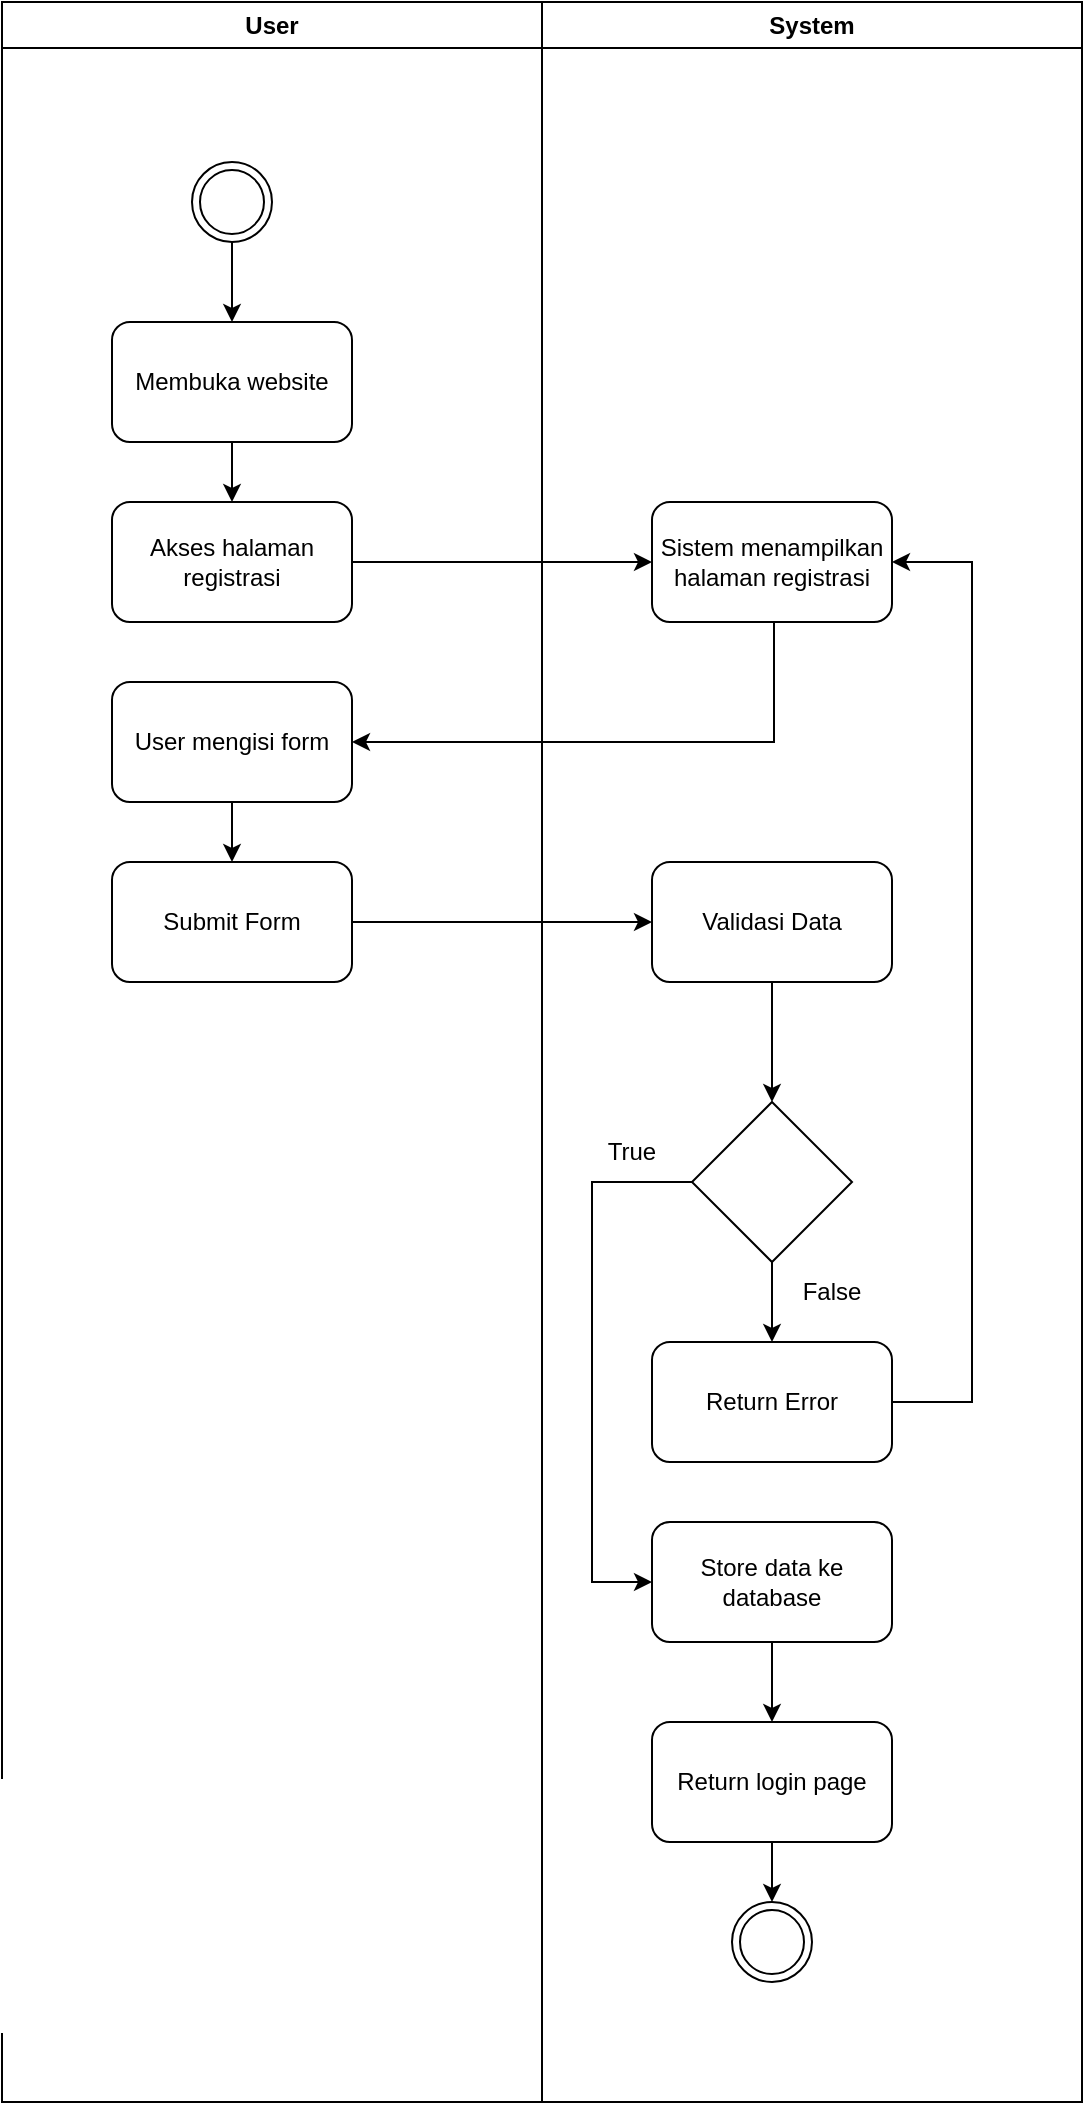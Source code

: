 <mxfile version="24.5.2" type="google" pages="11">
  <diagram name="Activity Diagram Registrasi Kandidat" id="7Av7AY7Nne_O55ruhRE_">
    <mxGraphModel dx="1050" dy="618" grid="1" gridSize="10" guides="1" tooltips="1" connect="1" arrows="1" fold="1" page="1" pageScale="1" pageWidth="827" pageHeight="1169" math="0" shadow="0">
      <root>
        <mxCell id="0" />
        <mxCell id="1" parent="0" />
        <mxCell id="-6Ge-5htnxSulA4Nv9We-6" value="" style="group" parent="1" vertex="1" connectable="0">
          <mxGeometry x="144" y="60" width="540" height="1050" as="geometry" />
        </mxCell>
        <mxCell id="-6Ge-5htnxSulA4Nv9We-3" value="User" style="swimlane;whiteSpace=wrap;html=1;startSize=23;" parent="-6Ge-5htnxSulA4Nv9We-6" vertex="1">
          <mxGeometry width="270" height="1050" as="geometry" />
        </mxCell>
        <mxCell id="-6Ge-5htnxSulA4Nv9We-5" value="System" style="swimlane;whiteSpace=wrap;html=1;" parent="-6Ge-5htnxSulA4Nv9We-6" vertex="1">
          <mxGeometry x="270" width="270" height="1050" as="geometry" />
        </mxCell>
        <mxCell id="-6Ge-5htnxSulA4Nv9We-12" style="edgeStyle=orthogonalEdgeStyle;rounded=0;orthogonalLoop=1;jettySize=auto;html=1;" parent="-6Ge-5htnxSulA4Nv9We-5" source="-6Ge-5htnxSulA4Nv9We-7" target="-6Ge-5htnxSulA4Nv9We-8" edge="1">
          <mxGeometry relative="1" as="geometry">
            <mxPoint x="-155" y="160" as="targetPoint" />
          </mxGeometry>
        </mxCell>
        <mxCell id="-6Ge-5htnxSulA4Nv9We-7" value="" style="ellipse;shape=doubleEllipse;whiteSpace=wrap;html=1;aspect=fixed;" parent="-6Ge-5htnxSulA4Nv9We-5" vertex="1">
          <mxGeometry x="-175" y="80" width="40" height="40" as="geometry" />
        </mxCell>
        <mxCell id="-6Ge-5htnxSulA4Nv9We-13" style="edgeStyle=orthogonalEdgeStyle;rounded=0;orthogonalLoop=1;jettySize=auto;html=1;entryX=0.5;entryY=0;entryDx=0;entryDy=0;" parent="-6Ge-5htnxSulA4Nv9We-5" source="-6Ge-5htnxSulA4Nv9We-8" target="-6Ge-5htnxSulA4Nv9We-10" edge="1">
          <mxGeometry relative="1" as="geometry" />
        </mxCell>
        <mxCell id="-6Ge-5htnxSulA4Nv9We-8" value="Membuka website" style="rounded=1;whiteSpace=wrap;html=1;" parent="-6Ge-5htnxSulA4Nv9We-5" vertex="1">
          <mxGeometry x="-215" y="160" width="120" height="60" as="geometry" />
        </mxCell>
        <mxCell id="-6Ge-5htnxSulA4Nv9We-10" value="Akses halaman registrasi" style="rounded=1;whiteSpace=wrap;html=1;" parent="-6Ge-5htnxSulA4Nv9We-5" vertex="1">
          <mxGeometry x="-215" y="250" width="120" height="60" as="geometry" />
        </mxCell>
        <mxCell id="-6Ge-5htnxSulA4Nv9We-18" style="edgeStyle=orthogonalEdgeStyle;rounded=0;orthogonalLoop=1;jettySize=auto;html=1;" parent="-6Ge-5htnxSulA4Nv9We-5" source="-6Ge-5htnxSulA4Nv9We-15" target="-6Ge-5htnxSulA4Nv9We-17" edge="1">
          <mxGeometry relative="1" as="geometry" />
        </mxCell>
        <mxCell id="-6Ge-5htnxSulA4Nv9We-15" value="User mengisi form" style="rounded=1;whiteSpace=wrap;html=1;" parent="-6Ge-5htnxSulA4Nv9We-5" vertex="1">
          <mxGeometry x="-215" y="340" width="120" height="60" as="geometry" />
        </mxCell>
        <mxCell id="-6Ge-5htnxSulA4Nv9We-11" value="Sistem menampilkan halaman registrasi" style="rounded=1;whiteSpace=wrap;html=1;" parent="-6Ge-5htnxSulA4Nv9We-5" vertex="1">
          <mxGeometry x="55" y="250" width="120" height="60" as="geometry" />
        </mxCell>
        <mxCell id="-6Ge-5htnxSulA4Nv9We-14" style="edgeStyle=orthogonalEdgeStyle;rounded=0;orthogonalLoop=1;jettySize=auto;html=1;" parent="-6Ge-5htnxSulA4Nv9We-5" source="-6Ge-5htnxSulA4Nv9We-10" target="-6Ge-5htnxSulA4Nv9We-11" edge="1">
          <mxGeometry relative="1" as="geometry" />
        </mxCell>
        <mxCell id="-6Ge-5htnxSulA4Nv9We-16" style="edgeStyle=orthogonalEdgeStyle;rounded=0;orthogonalLoop=1;jettySize=auto;html=1;entryX=1;entryY=0.5;entryDx=0;entryDy=0;" parent="-6Ge-5htnxSulA4Nv9We-5" source="-6Ge-5htnxSulA4Nv9We-11" target="-6Ge-5htnxSulA4Nv9We-15" edge="1">
          <mxGeometry relative="1" as="geometry">
            <Array as="points">
              <mxPoint x="116" y="370" />
            </Array>
          </mxGeometry>
        </mxCell>
        <mxCell id="-6Ge-5htnxSulA4Nv9We-22" style="edgeStyle=orthogonalEdgeStyle;rounded=0;orthogonalLoop=1;jettySize=auto;html=1;entryX=0;entryY=0.5;entryDx=0;entryDy=0;" parent="-6Ge-5htnxSulA4Nv9We-5" source="-6Ge-5htnxSulA4Nv9We-17" target="-6Ge-5htnxSulA4Nv9We-19" edge="1">
          <mxGeometry relative="1" as="geometry" />
        </mxCell>
        <mxCell id="-6Ge-5htnxSulA4Nv9We-17" value="Submit Form" style="rounded=1;whiteSpace=wrap;html=1;" parent="-6Ge-5htnxSulA4Nv9We-5" vertex="1">
          <mxGeometry x="-215" y="430" width="120" height="60" as="geometry" />
        </mxCell>
        <mxCell id="-6Ge-5htnxSulA4Nv9We-23" style="edgeStyle=orthogonalEdgeStyle;rounded=0;orthogonalLoop=1;jettySize=auto;html=1;entryX=0.5;entryY=0;entryDx=0;entryDy=0;" parent="-6Ge-5htnxSulA4Nv9We-5" source="-6Ge-5htnxSulA4Nv9We-19" target="-6Ge-5htnxSulA4Nv9We-21" edge="1">
          <mxGeometry relative="1" as="geometry" />
        </mxCell>
        <mxCell id="-6Ge-5htnxSulA4Nv9We-19" value="Validasi Data" style="rounded=1;whiteSpace=wrap;html=1;" parent="-6Ge-5htnxSulA4Nv9We-5" vertex="1">
          <mxGeometry x="55" y="430" width="120" height="60" as="geometry" />
        </mxCell>
        <mxCell id="-6Ge-5htnxSulA4Nv9We-25" style="edgeStyle=orthogonalEdgeStyle;rounded=0;orthogonalLoop=1;jettySize=auto;html=1;entryX=0.5;entryY=0;entryDx=0;entryDy=0;" parent="-6Ge-5htnxSulA4Nv9We-5" source="-6Ge-5htnxSulA4Nv9We-21" target="-6Ge-5htnxSulA4Nv9We-28" edge="1">
          <mxGeometry relative="1" as="geometry">
            <mxPoint x="115" y="670" as="targetPoint" />
          </mxGeometry>
        </mxCell>
        <mxCell id="-6Ge-5htnxSulA4Nv9We-30" style="edgeStyle=orthogonalEdgeStyle;rounded=0;orthogonalLoop=1;jettySize=auto;html=1;entryX=0;entryY=0.5;entryDx=0;entryDy=0;" parent="-6Ge-5htnxSulA4Nv9We-5" source="-6Ge-5htnxSulA4Nv9We-21" target="-6Ge-5htnxSulA4Nv9We-29" edge="1">
          <mxGeometry relative="1" as="geometry">
            <Array as="points">
              <mxPoint x="25" y="590" />
              <mxPoint x="25" y="790" />
            </Array>
          </mxGeometry>
        </mxCell>
        <mxCell id="-6Ge-5htnxSulA4Nv9We-21" value="" style="rhombus;whiteSpace=wrap;html=1;" parent="-6Ge-5htnxSulA4Nv9We-5" vertex="1">
          <mxGeometry x="75" y="550" width="80" height="80" as="geometry" />
        </mxCell>
        <mxCell id="-6Ge-5htnxSulA4Nv9We-27" style="edgeStyle=orthogonalEdgeStyle;rounded=0;orthogonalLoop=1;jettySize=auto;html=1;entryX=1;entryY=0.5;entryDx=0;entryDy=0;exitX=1;exitY=0.5;exitDx=0;exitDy=0;" parent="-6Ge-5htnxSulA4Nv9We-5" source="-6Ge-5htnxSulA4Nv9We-28" target="-6Ge-5htnxSulA4Nv9We-11" edge="1">
          <mxGeometry relative="1" as="geometry">
            <mxPoint x="175" y="700" as="sourcePoint" />
            <Array as="points">
              <mxPoint x="215" y="700" />
              <mxPoint x="215" y="280" />
            </Array>
          </mxGeometry>
        </mxCell>
        <mxCell id="-6Ge-5htnxSulA4Nv9We-28" value="Return Error" style="rounded=1;whiteSpace=wrap;html=1;" parent="-6Ge-5htnxSulA4Nv9We-5" vertex="1">
          <mxGeometry x="55" y="670" width="120" height="60" as="geometry" />
        </mxCell>
        <mxCell id="-6Ge-5htnxSulA4Nv9We-35" style="edgeStyle=orthogonalEdgeStyle;rounded=0;orthogonalLoop=1;jettySize=auto;html=1;entryX=0.5;entryY=0;entryDx=0;entryDy=0;" parent="-6Ge-5htnxSulA4Nv9We-5" source="-6Ge-5htnxSulA4Nv9We-29" target="-6Ge-5htnxSulA4Nv9We-34" edge="1">
          <mxGeometry relative="1" as="geometry" />
        </mxCell>
        <mxCell id="-6Ge-5htnxSulA4Nv9We-29" value="Store data ke database" style="rounded=1;whiteSpace=wrap;html=1;" parent="-6Ge-5htnxSulA4Nv9We-5" vertex="1">
          <mxGeometry x="55" y="760" width="120" height="60" as="geometry" />
        </mxCell>
        <mxCell id="-6Ge-5htnxSulA4Nv9We-31" value="False" style="text;html=1;align=center;verticalAlign=middle;whiteSpace=wrap;rounded=0;" parent="-6Ge-5htnxSulA4Nv9We-5" vertex="1">
          <mxGeometry x="115" y="630" width="60" height="30" as="geometry" />
        </mxCell>
        <mxCell id="-6Ge-5htnxSulA4Nv9We-32" value="True" style="text;html=1;align=center;verticalAlign=middle;whiteSpace=wrap;rounded=0;" parent="-6Ge-5htnxSulA4Nv9We-5" vertex="1">
          <mxGeometry x="15" y="560" width="60" height="30" as="geometry" />
        </mxCell>
        <mxCell id="-6Ge-5htnxSulA4Nv9We-37" style="edgeStyle=orthogonalEdgeStyle;rounded=0;orthogonalLoop=1;jettySize=auto;html=1;entryX=0.5;entryY=0;entryDx=0;entryDy=0;" parent="-6Ge-5htnxSulA4Nv9We-5" source="-6Ge-5htnxSulA4Nv9We-34" target="-6Ge-5htnxSulA4Nv9We-36" edge="1">
          <mxGeometry relative="1" as="geometry" />
        </mxCell>
        <mxCell id="-6Ge-5htnxSulA4Nv9We-34" value="Return login page" style="rounded=1;whiteSpace=wrap;html=1;" parent="-6Ge-5htnxSulA4Nv9We-5" vertex="1">
          <mxGeometry x="55" y="860" width="120" height="60" as="geometry" />
        </mxCell>
        <mxCell id="-6Ge-5htnxSulA4Nv9We-36" value="" style="ellipse;shape=doubleEllipse;whiteSpace=wrap;html=1;aspect=fixed;" parent="-6Ge-5htnxSulA4Nv9We-5" vertex="1">
          <mxGeometry x="95" y="950" width="40" height="40" as="geometry" />
        </mxCell>
      </root>
    </mxGraphModel>
  </diagram>
  <diagram id="wTdSD2AUyMSN74bSXRrn" name="Activity Diagram Login">
    <mxGraphModel dx="1500" dy="883" grid="1" gridSize="10" guides="1" tooltips="1" connect="1" arrows="1" fold="1" page="1" pageScale="1" pageWidth="827" pageHeight="1169" math="0" shadow="0">
      <root>
        <mxCell id="0" />
        <mxCell id="1" parent="0" />
        <mxCell id="I_BDhFiTpm7CmKVHYPl3-41" value="" style="group" vertex="1" connectable="0" parent="1">
          <mxGeometry x="144" y="60" width="806" height="1130" as="geometry" />
        </mxCell>
        <mxCell id="I_BDhFiTpm7CmKVHYPl3-42" value="" style="group" vertex="1" connectable="0" parent="I_BDhFiTpm7CmKVHYPl3-41">
          <mxGeometry width="806" height="1130" as="geometry" />
        </mxCell>
        <mxCell id="I_BDhFiTpm7CmKVHYPl3-2" value="User" style="swimlane;whiteSpace=wrap;html=1;startSize=23;" vertex="1" parent="I_BDhFiTpm7CmKVHYPl3-42">
          <mxGeometry width="270" height="860" as="geometry" />
        </mxCell>
        <mxCell id="I_BDhFiTpm7CmKVHYPl3-3" value="System" style="swimlane;whiteSpace=wrap;html=1;" vertex="1" parent="I_BDhFiTpm7CmKVHYPl3-42">
          <mxGeometry x="270" width="536" height="860" as="geometry" />
        </mxCell>
        <mxCell id="I_BDhFiTpm7CmKVHYPl3-4" style="edgeStyle=orthogonalEdgeStyle;rounded=0;orthogonalLoop=1;jettySize=auto;html=1;" edge="1" parent="I_BDhFiTpm7CmKVHYPl3-3" source="I_BDhFiTpm7CmKVHYPl3-5" target="I_BDhFiTpm7CmKVHYPl3-7">
          <mxGeometry relative="1" as="geometry">
            <mxPoint x="-134" y="140" as="targetPoint" />
          </mxGeometry>
        </mxCell>
        <mxCell id="I_BDhFiTpm7CmKVHYPl3-5" value="" style="ellipse;shape=doubleEllipse;whiteSpace=wrap;html=1;aspect=fixed;" vertex="1" parent="I_BDhFiTpm7CmKVHYPl3-3">
          <mxGeometry x="-154" y="60" width="40" height="40" as="geometry" />
        </mxCell>
        <mxCell id="I_BDhFiTpm7CmKVHYPl3-6" style="edgeStyle=orthogonalEdgeStyle;rounded=0;orthogonalLoop=1;jettySize=auto;html=1;entryX=0.5;entryY=0;entryDx=0;entryDy=0;" edge="1" parent="I_BDhFiTpm7CmKVHYPl3-3" source="I_BDhFiTpm7CmKVHYPl3-7" target="I_BDhFiTpm7CmKVHYPl3-8">
          <mxGeometry relative="1" as="geometry" />
        </mxCell>
        <mxCell id="I_BDhFiTpm7CmKVHYPl3-7" value="Membuka website" style="rounded=1;whiteSpace=wrap;html=1;" vertex="1" parent="I_BDhFiTpm7CmKVHYPl3-3">
          <mxGeometry x="-194" y="140" width="120" height="60" as="geometry" />
        </mxCell>
        <mxCell id="I_BDhFiTpm7CmKVHYPl3-8" value="Akses halaman login" style="rounded=1;whiteSpace=wrap;html=1;" vertex="1" parent="I_BDhFiTpm7CmKVHYPl3-3">
          <mxGeometry x="-194" y="230" width="120" height="60" as="geometry" />
        </mxCell>
        <mxCell id="I_BDhFiTpm7CmKVHYPl3-9" style="edgeStyle=orthogonalEdgeStyle;rounded=0;orthogonalLoop=1;jettySize=auto;html=1;" edge="1" parent="I_BDhFiTpm7CmKVHYPl3-3" source="I_BDhFiTpm7CmKVHYPl3-10" target="I_BDhFiTpm7CmKVHYPl3-15">
          <mxGeometry relative="1" as="geometry" />
        </mxCell>
        <mxCell id="I_BDhFiTpm7CmKVHYPl3-10" value="User mengisi form login" style="rounded=1;whiteSpace=wrap;html=1;" vertex="1" parent="I_BDhFiTpm7CmKVHYPl3-3">
          <mxGeometry x="-194" y="320" width="120" height="60" as="geometry" />
        </mxCell>
        <mxCell id="I_BDhFiTpm7CmKVHYPl3-15" value="Submit Form" style="rounded=1;whiteSpace=wrap;html=1;" vertex="1" parent="I_BDhFiTpm7CmKVHYPl3-3">
          <mxGeometry x="-194" y="410" width="120" height="60" as="geometry" />
        </mxCell>
        <mxCell id="I_BDhFiTpm7CmKVHYPl3-11" value="Sistem menampilkan halaman login" style="rounded=1;whiteSpace=wrap;html=1;" vertex="1" parent="I_BDhFiTpm7CmKVHYPl3-3">
          <mxGeometry x="41" y="230" width="120" height="60" as="geometry" />
        </mxCell>
        <mxCell id="I_BDhFiTpm7CmKVHYPl3-16" style="edgeStyle=orthogonalEdgeStyle;rounded=0;orthogonalLoop=1;jettySize=auto;html=1;entryX=0.5;entryY=0;entryDx=0;entryDy=0;" edge="1" parent="I_BDhFiTpm7CmKVHYPl3-3" source="I_BDhFiTpm7CmKVHYPl3-17" target="I_BDhFiTpm7CmKVHYPl3-20">
          <mxGeometry relative="1" as="geometry" />
        </mxCell>
        <mxCell id="I_BDhFiTpm7CmKVHYPl3-17" value="Validasi Data" style="rounded=1;whiteSpace=wrap;html=1;" vertex="1" parent="I_BDhFiTpm7CmKVHYPl3-3">
          <mxGeometry x="41" y="410" width="120" height="60" as="geometry" />
        </mxCell>
        <mxCell id="I_BDhFiTpm7CmKVHYPl3-18" style="edgeStyle=orthogonalEdgeStyle;rounded=0;orthogonalLoop=1;jettySize=auto;html=1;entryX=0.5;entryY=0;entryDx=0;entryDy=0;" edge="1" parent="I_BDhFiTpm7CmKVHYPl3-3" source="I_BDhFiTpm7CmKVHYPl3-20" target="I_BDhFiTpm7CmKVHYPl3-22">
          <mxGeometry relative="1" as="geometry">
            <mxPoint x="101" y="650" as="targetPoint" />
          </mxGeometry>
        </mxCell>
        <mxCell id="I_BDhFiTpm7CmKVHYPl3-19" style="edgeStyle=orthogonalEdgeStyle;rounded=0;orthogonalLoop=1;jettySize=auto;html=1;entryX=0;entryY=0.5;entryDx=0;entryDy=0;" edge="1" parent="I_BDhFiTpm7CmKVHYPl3-3" source="I_BDhFiTpm7CmKVHYPl3-20" target="I_BDhFiTpm7CmKVHYPl3-24">
          <mxGeometry relative="1" as="geometry">
            <Array as="points">
              <mxPoint x="11" y="570" />
              <mxPoint x="11" y="770" />
            </Array>
          </mxGeometry>
        </mxCell>
        <mxCell id="I_BDhFiTpm7CmKVHYPl3-20" value="" style="rhombus;whiteSpace=wrap;html=1;" vertex="1" parent="I_BDhFiTpm7CmKVHYPl3-3">
          <mxGeometry x="61" y="530" width="80" height="80" as="geometry" />
        </mxCell>
        <mxCell id="I_BDhFiTpm7CmKVHYPl3-21" style="edgeStyle=orthogonalEdgeStyle;rounded=0;orthogonalLoop=1;jettySize=auto;html=1;entryX=1;entryY=0.5;entryDx=0;entryDy=0;exitX=1;exitY=0.5;exitDx=0;exitDy=0;" edge="1" parent="I_BDhFiTpm7CmKVHYPl3-3" source="I_BDhFiTpm7CmKVHYPl3-22" target="I_BDhFiTpm7CmKVHYPl3-11">
          <mxGeometry relative="1" as="geometry">
            <mxPoint x="161" y="680" as="sourcePoint" />
            <Array as="points">
              <mxPoint x="201" y="680" />
              <mxPoint x="201" y="260" />
            </Array>
          </mxGeometry>
        </mxCell>
        <mxCell id="I_BDhFiTpm7CmKVHYPl3-22" value="Return Error" style="rounded=1;whiteSpace=wrap;html=1;" vertex="1" parent="I_BDhFiTpm7CmKVHYPl3-3">
          <mxGeometry x="41" y="650" width="120" height="60" as="geometry" />
        </mxCell>
        <mxCell id="I_BDhFiTpm7CmKVHYPl3-35" style="edgeStyle=orthogonalEdgeStyle;rounded=0;orthogonalLoop=1;jettySize=auto;html=1;entryX=0.5;entryY=0;entryDx=0;entryDy=0;" edge="1" parent="I_BDhFiTpm7CmKVHYPl3-3" source="I_BDhFiTpm7CmKVHYPl3-24" target="I_BDhFiTpm7CmKVHYPl3-30">
          <mxGeometry relative="1" as="geometry" />
        </mxCell>
        <mxCell id="I_BDhFiTpm7CmKVHYPl3-24" value="Melakukan pengecekan role" style="rounded=1;whiteSpace=wrap;html=1;" vertex="1" parent="I_BDhFiTpm7CmKVHYPl3-3">
          <mxGeometry x="41" y="740" width="120" height="60" as="geometry" />
        </mxCell>
        <mxCell id="I_BDhFiTpm7CmKVHYPl3-25" value="False" style="text;html=1;align=center;verticalAlign=middle;whiteSpace=wrap;rounded=0;" vertex="1" parent="I_BDhFiTpm7CmKVHYPl3-3">
          <mxGeometry x="101" y="610" width="60" height="30" as="geometry" />
        </mxCell>
        <mxCell id="I_BDhFiTpm7CmKVHYPl3-26" value="True" style="text;html=1;align=center;verticalAlign=middle;whiteSpace=wrap;rounded=0;" vertex="1" parent="I_BDhFiTpm7CmKVHYPl3-3">
          <mxGeometry x="1" y="540" width="60" height="30" as="geometry" />
        </mxCell>
        <mxCell id="I_BDhFiTpm7CmKVHYPl3-33" style="edgeStyle=orthogonalEdgeStyle;rounded=0;orthogonalLoop=1;jettySize=auto;html=1;entryX=0.5;entryY=0;entryDx=0;entryDy=0;" edge="1" parent="I_BDhFiTpm7CmKVHYPl3-3" source="I_BDhFiTpm7CmKVHYPl3-30" target="I_BDhFiTpm7CmKVHYPl3-31">
          <mxGeometry relative="1" as="geometry">
            <Array as="points" />
          </mxGeometry>
        </mxCell>
        <mxCell id="I_BDhFiTpm7CmKVHYPl3-36" style="edgeStyle=orthogonalEdgeStyle;rounded=0;orthogonalLoop=1;jettySize=auto;html=1;entryX=0;entryY=0.5;entryDx=0;entryDy=0;" edge="1" parent="I_BDhFiTpm7CmKVHYPl3-3" source="I_BDhFiTpm7CmKVHYPl3-30" target="I_BDhFiTpm7CmKVHYPl3-32">
          <mxGeometry relative="1" as="geometry">
            <Array as="points">
              <mxPoint x="303" y="410" />
              <mxPoint x="303" y="590" />
            </Array>
          </mxGeometry>
        </mxCell>
        <mxCell id="I_BDhFiTpm7CmKVHYPl3-30" value="" style="rhombus;whiteSpace=wrap;html=1;" vertex="1" parent="I_BDhFiTpm7CmKVHYPl3-3">
          <mxGeometry x="343" y="370" width="80" height="80" as="geometry" />
        </mxCell>
        <mxCell id="I_BDhFiTpm7CmKVHYPl3-39" style="edgeStyle=orthogonalEdgeStyle;rounded=0;orthogonalLoop=1;jettySize=auto;html=1;entryX=0.5;entryY=0;entryDx=0;entryDy=0;" edge="1" parent="I_BDhFiTpm7CmKVHYPl3-3" source="I_BDhFiTpm7CmKVHYPl3-31" target="I_BDhFiTpm7CmKVHYPl3-38">
          <mxGeometry relative="1" as="geometry" />
        </mxCell>
        <mxCell id="I_BDhFiTpm7CmKVHYPl3-31" value="Return dashboard HRD" style="rounded=1;whiteSpace=wrap;html=1;" vertex="1" parent="I_BDhFiTpm7CmKVHYPl3-3">
          <mxGeometry x="323" y="480" width="120" height="60" as="geometry" />
        </mxCell>
        <mxCell id="I_BDhFiTpm7CmKVHYPl3-40" style="edgeStyle=orthogonalEdgeStyle;rounded=0;orthogonalLoop=1;jettySize=auto;html=1;entryX=0.5;entryY=1;entryDx=0;entryDy=0;" edge="1" parent="I_BDhFiTpm7CmKVHYPl3-3" source="I_BDhFiTpm7CmKVHYPl3-32" target="I_BDhFiTpm7CmKVHYPl3-38">
          <mxGeometry relative="1" as="geometry" />
        </mxCell>
        <mxCell id="I_BDhFiTpm7CmKVHYPl3-32" value="Return dashboard kandidat" style="rounded=1;whiteSpace=wrap;html=1;" vertex="1" parent="I_BDhFiTpm7CmKVHYPl3-3">
          <mxGeometry x="323" y="560" width="120" height="60" as="geometry" />
        </mxCell>
        <mxCell id="I_BDhFiTpm7CmKVHYPl3-34" value="HRD" style="text;html=1;align=center;verticalAlign=middle;whiteSpace=wrap;rounded=0;" vertex="1" parent="I_BDhFiTpm7CmKVHYPl3-3">
          <mxGeometry x="373" y="450" width="60" height="30" as="geometry" />
        </mxCell>
        <mxCell id="I_BDhFiTpm7CmKVHYPl3-37" value="Kandidat" style="text;html=1;align=center;verticalAlign=middle;whiteSpace=wrap;rounded=0;" vertex="1" parent="I_BDhFiTpm7CmKVHYPl3-3">
          <mxGeometry x="283" y="380" width="60" height="30" as="geometry" />
        </mxCell>
        <mxCell id="I_BDhFiTpm7CmKVHYPl3-38" value="" style="ellipse;shape=doubleEllipse;whiteSpace=wrap;html=1;aspect=fixed;" vertex="1" parent="I_BDhFiTpm7CmKVHYPl3-3">
          <mxGeometry x="473" y="530" width="40" height="40" as="geometry" />
        </mxCell>
        <mxCell id="I_BDhFiTpm7CmKVHYPl3-12" style="edgeStyle=orthogonalEdgeStyle;rounded=0;orthogonalLoop=1;jettySize=auto;html=1;" edge="1" parent="I_BDhFiTpm7CmKVHYPl3-3" source="I_BDhFiTpm7CmKVHYPl3-8" target="I_BDhFiTpm7CmKVHYPl3-11">
          <mxGeometry relative="1" as="geometry" />
        </mxCell>
        <mxCell id="I_BDhFiTpm7CmKVHYPl3-13" style="edgeStyle=orthogonalEdgeStyle;rounded=0;orthogonalLoop=1;jettySize=auto;html=1;entryX=1;entryY=0.5;entryDx=0;entryDy=0;" edge="1" parent="I_BDhFiTpm7CmKVHYPl3-3" source="I_BDhFiTpm7CmKVHYPl3-11" target="I_BDhFiTpm7CmKVHYPl3-10">
          <mxGeometry relative="1" as="geometry">
            <Array as="points">
              <mxPoint x="102" y="350" />
            </Array>
          </mxGeometry>
        </mxCell>
        <mxCell id="I_BDhFiTpm7CmKVHYPl3-14" style="edgeStyle=orthogonalEdgeStyle;rounded=0;orthogonalLoop=1;jettySize=auto;html=1;entryX=0;entryY=0.5;entryDx=0;entryDy=0;" edge="1" parent="I_BDhFiTpm7CmKVHYPl3-3" source="I_BDhFiTpm7CmKVHYPl3-15" target="I_BDhFiTpm7CmKVHYPl3-17">
          <mxGeometry relative="1" as="geometry" />
        </mxCell>
      </root>
    </mxGraphModel>
  </diagram>
  <diagram id="KLpKbgKiNFBXdJOFhJU9" name="Mengubah Status Recruitment - HRD">
    <mxGraphModel dx="1909" dy="1124" grid="1" gridSize="10" guides="1" tooltips="1" connect="1" arrows="1" fold="1" page="1" pageScale="1" pageWidth="827" pageHeight="1169" math="0" shadow="0">
      <root>
        <mxCell id="0" />
        <mxCell id="1" parent="0" />
        <mxCell id="ku6FyflPy0380rhBw-w3-3" value="User" style="swimlane;whiteSpace=wrap;html=1;startSize=23;container=0;" vertex="1" parent="1">
          <mxGeometry x="144" y="60" width="270" height="860" as="geometry" />
        </mxCell>
        <mxCell id="ku6FyflPy0380rhBw-w3-4" value="System" style="swimlane;whiteSpace=wrap;html=1;container=0;" vertex="1" parent="1">
          <mxGeometry x="414" y="60" width="300" height="860" as="geometry" />
        </mxCell>
        <mxCell id="ku6FyflPy0380rhBw-w3-43" style="edgeStyle=orthogonalEdgeStyle;rounded=0;orthogonalLoop=1;jettySize=auto;html=1;entryX=1;entryY=0.5;entryDx=0;entryDy=0;" edge="1" parent="1" source="ku6FyflPy0380rhBw-w3-39" target="ku6FyflPy0380rhBw-w3-40">
          <mxGeometry relative="1" as="geometry">
            <Array as="points">
              <mxPoint x="564" y="595" />
            </Array>
          </mxGeometry>
        </mxCell>
        <mxCell id="ku6FyflPy0380rhBw-w3-44" style="edgeStyle=orthogonalEdgeStyle;rounded=0;orthogonalLoop=1;jettySize=auto;html=1;entryX=0;entryY=0.5;entryDx=0;entryDy=0;" edge="1" parent="1" source="ku6FyflPy0380rhBw-w3-40" target="ku6FyflPy0380rhBw-w3-41">
          <mxGeometry relative="1" as="geometry">
            <Array as="points">
              <mxPoint x="280" y="700" />
            </Array>
          </mxGeometry>
        </mxCell>
        <mxCell id="ku6FyflPy0380rhBw-w3-40" value="Mengubah status" style="rounded=1;whiteSpace=wrap;html=1;container=0;" vertex="1" parent="1">
          <mxGeometry x="219" y="565" width="120" height="60" as="geometry" />
        </mxCell>
        <mxCell id="ku6FyflPy0380rhBw-w3-5" style="edgeStyle=orthogonalEdgeStyle;rounded=0;orthogonalLoop=1;jettySize=auto;html=1;" edge="1" parent="1" source="ku6FyflPy0380rhBw-w3-6" target="ku6FyflPy0380rhBw-w3-8">
          <mxGeometry relative="1" as="geometry">
            <mxPoint x="280" y="200" as="targetPoint" />
          </mxGeometry>
        </mxCell>
        <mxCell id="ku6FyflPy0380rhBw-w3-6" value="" style="ellipse;shape=doubleEllipse;whiteSpace=wrap;html=1;aspect=fixed;container=0;" vertex="1" parent="1">
          <mxGeometry x="260" y="120" width="40" height="40" as="geometry" />
        </mxCell>
        <mxCell id="ku6FyflPy0380rhBw-w3-7" style="edgeStyle=orthogonalEdgeStyle;rounded=0;orthogonalLoop=1;jettySize=auto;html=1;entryX=0.5;entryY=0;entryDx=0;entryDy=0;" edge="1" parent="1" source="ku6FyflPy0380rhBw-w3-8" target="ku6FyflPy0380rhBw-w3-9">
          <mxGeometry relative="1" as="geometry" />
        </mxCell>
        <mxCell id="ku6FyflPy0380rhBw-w3-8" value="Membuka website" style="rounded=1;whiteSpace=wrap;html=1;container=0;" vertex="1" parent="1">
          <mxGeometry x="220" y="200" width="120" height="60" as="geometry" />
        </mxCell>
        <mxCell id="ku6FyflPy0380rhBw-w3-38" style="edgeStyle=orthogonalEdgeStyle;rounded=0;orthogonalLoop=1;jettySize=auto;html=1;" edge="1" parent="1" source="ku6FyflPy0380rhBw-w3-9">
          <mxGeometry relative="1" as="geometry">
            <mxPoint x="280" y="380" as="targetPoint" />
          </mxGeometry>
        </mxCell>
        <mxCell id="ku6FyflPy0380rhBw-w3-9" value="Login sebagai HRD" style="rounded=1;whiteSpace=wrap;html=1;container=0;" vertex="1" parent="1">
          <mxGeometry x="220" y="290" width="120" height="60" as="geometry" />
        </mxCell>
        <mxCell id="ku6FyflPy0380rhBw-w3-10" style="edgeStyle=orthogonalEdgeStyle;rounded=0;orthogonalLoop=1;jettySize=auto;html=1;" edge="1" parent="1" source="ku6FyflPy0380rhBw-w3-11" target="ku6FyflPy0380rhBw-w3-12">
          <mxGeometry relative="1" as="geometry" />
        </mxCell>
        <mxCell id="ku6FyflPy0380rhBw-w3-11" value="Akses halaman dashboard" style="rounded=1;whiteSpace=wrap;html=1;container=0;" vertex="1" parent="1">
          <mxGeometry x="220" y="380" width="120" height="60" as="geometry" />
        </mxCell>
        <mxCell id="ku6FyflPy0380rhBw-w3-42" style="edgeStyle=orthogonalEdgeStyle;rounded=0;orthogonalLoop=1;jettySize=auto;html=1;entryX=0;entryY=0.5;entryDx=0;entryDy=0;" edge="1" parent="1" source="ku6FyflPy0380rhBw-w3-12" target="ku6FyflPy0380rhBw-w3-39">
          <mxGeometry relative="1" as="geometry" />
        </mxCell>
        <mxCell id="ku6FyflPy0380rhBw-w3-12" value="klik tombol &quot;ubah status recruitment&quot;" style="rounded=1;whiteSpace=wrap;html=1;container=0;" vertex="1" parent="1">
          <mxGeometry x="220" y="470" width="120" height="60" as="geometry" />
        </mxCell>
        <mxCell id="ku6FyflPy0380rhBw-w3-39" value="Menampilkan form perubahan status recruitment" style="rounded=1;whiteSpace=wrap;html=1;container=0;" vertex="1" parent="1">
          <mxGeometry x="504" y="470" width="120" height="60" as="geometry" />
        </mxCell>
        <mxCell id="ku6FyflPy0380rhBw-w3-46" style="edgeStyle=orthogonalEdgeStyle;rounded=0;orthogonalLoop=1;jettySize=auto;html=1;" edge="1" parent="1" source="ku6FyflPy0380rhBw-w3-41" target="ku6FyflPy0380rhBw-w3-45">
          <mxGeometry relative="1" as="geometry" />
        </mxCell>
        <mxCell id="ku6FyflPy0380rhBw-w3-41" value="Menyimpan status ke database" style="rounded=1;whiteSpace=wrap;html=1;container=0;" vertex="1" parent="1">
          <mxGeometry x="504" y="670" width="120" height="60" as="geometry" />
        </mxCell>
        <mxCell id="ku6FyflPy0380rhBw-w3-45" value="" style="ellipse;shape=doubleEllipse;whiteSpace=wrap;html=1;aspect=fixed;container=0;" vertex="1" parent="1">
          <mxGeometry x="544" y="780" width="40" height="40" as="geometry" />
        </mxCell>
      </root>
    </mxGraphModel>
  </diagram>
  <diagram id="k1PcmNJ0EtuqNiJOoKSZ" name="Reset Data Recruitment - HRD">
    <mxGraphModel dx="1050" dy="618" grid="1" gridSize="10" guides="1" tooltips="1" connect="1" arrows="1" fold="1" page="1" pageScale="1" pageWidth="827" pageHeight="1169" math="0" shadow="0">
      <root>
        <mxCell id="0" />
        <mxCell id="1" parent="0" />
        <mxCell id="j5V1bw6XEjxlj4HoG_yn-1" value="User" style="swimlane;whiteSpace=wrap;html=1;startSize=23;container=0;" vertex="1" parent="1">
          <mxGeometry x="144" y="60" width="270" height="860" as="geometry" />
        </mxCell>
        <mxCell id="j5V1bw6XEjxlj4HoG_yn-2" value="System" style="swimlane;whiteSpace=wrap;html=1;container=0;" vertex="1" parent="1">
          <mxGeometry x="414" y="60" width="300" height="860" as="geometry" />
        </mxCell>
        <mxCell id="j5V1bw6XEjxlj4HoG_yn-3" style="edgeStyle=orthogonalEdgeStyle;rounded=0;orthogonalLoop=1;jettySize=auto;html=1;entryX=1;entryY=0.5;entryDx=0;entryDy=0;" edge="1" parent="1" source="j5V1bw6XEjxlj4HoG_yn-16" target="j5V1bw6XEjxlj4HoG_yn-5">
          <mxGeometry relative="1" as="geometry">
            <Array as="points">
              <mxPoint x="564" y="595" />
            </Array>
          </mxGeometry>
        </mxCell>
        <mxCell id="j5V1bw6XEjxlj4HoG_yn-4" style="edgeStyle=orthogonalEdgeStyle;rounded=0;orthogonalLoop=1;jettySize=auto;html=1;entryX=0;entryY=0.5;entryDx=0;entryDy=0;" edge="1" parent="1" source="j5V1bw6XEjxlj4HoG_yn-5" target="j5V1bw6XEjxlj4HoG_yn-18">
          <mxGeometry relative="1" as="geometry">
            <Array as="points">
              <mxPoint x="280" y="700" />
            </Array>
          </mxGeometry>
        </mxCell>
        <mxCell id="j5V1bw6XEjxlj4HoG_yn-5" value="Konfirmasi penghapusan data" style="rounded=1;whiteSpace=wrap;html=1;container=0;" vertex="1" parent="1">
          <mxGeometry x="219" y="565" width="120" height="60" as="geometry" />
        </mxCell>
        <mxCell id="j5V1bw6XEjxlj4HoG_yn-6" style="edgeStyle=orthogonalEdgeStyle;rounded=0;orthogonalLoop=1;jettySize=auto;html=1;" edge="1" parent="1" source="j5V1bw6XEjxlj4HoG_yn-7" target="j5V1bw6XEjxlj4HoG_yn-9">
          <mxGeometry relative="1" as="geometry">
            <mxPoint x="280" y="200" as="targetPoint" />
          </mxGeometry>
        </mxCell>
        <mxCell id="j5V1bw6XEjxlj4HoG_yn-7" value="" style="ellipse;shape=doubleEllipse;whiteSpace=wrap;html=1;aspect=fixed;container=0;" vertex="1" parent="1">
          <mxGeometry x="260" y="120" width="40" height="40" as="geometry" />
        </mxCell>
        <mxCell id="j5V1bw6XEjxlj4HoG_yn-8" style="edgeStyle=orthogonalEdgeStyle;rounded=0;orthogonalLoop=1;jettySize=auto;html=1;entryX=0.5;entryY=0;entryDx=0;entryDy=0;" edge="1" parent="1" source="j5V1bw6XEjxlj4HoG_yn-9" target="j5V1bw6XEjxlj4HoG_yn-11">
          <mxGeometry relative="1" as="geometry" />
        </mxCell>
        <mxCell id="j5V1bw6XEjxlj4HoG_yn-9" value="Membuka website" style="rounded=1;whiteSpace=wrap;html=1;container=0;" vertex="1" parent="1">
          <mxGeometry x="220" y="200" width="120" height="60" as="geometry" />
        </mxCell>
        <mxCell id="j5V1bw6XEjxlj4HoG_yn-10" style="edgeStyle=orthogonalEdgeStyle;rounded=0;orthogonalLoop=1;jettySize=auto;html=1;" edge="1" parent="1" source="j5V1bw6XEjxlj4HoG_yn-11">
          <mxGeometry relative="1" as="geometry">
            <mxPoint x="280" y="380" as="targetPoint" />
          </mxGeometry>
        </mxCell>
        <mxCell id="j5V1bw6XEjxlj4HoG_yn-11" value="Login sebagai HRD" style="rounded=1;whiteSpace=wrap;html=1;container=0;" vertex="1" parent="1">
          <mxGeometry x="220" y="290" width="120" height="60" as="geometry" />
        </mxCell>
        <mxCell id="j5V1bw6XEjxlj4HoG_yn-12" style="edgeStyle=orthogonalEdgeStyle;rounded=0;orthogonalLoop=1;jettySize=auto;html=1;" edge="1" parent="1" source="j5V1bw6XEjxlj4HoG_yn-13" target="j5V1bw6XEjxlj4HoG_yn-15">
          <mxGeometry relative="1" as="geometry" />
        </mxCell>
        <mxCell id="j5V1bw6XEjxlj4HoG_yn-13" value="Akses halaman dashboard" style="rounded=1;whiteSpace=wrap;html=1;container=0;" vertex="1" parent="1">
          <mxGeometry x="220" y="380" width="120" height="60" as="geometry" />
        </mxCell>
        <mxCell id="j5V1bw6XEjxlj4HoG_yn-14" style="edgeStyle=orthogonalEdgeStyle;rounded=0;orthogonalLoop=1;jettySize=auto;html=1;entryX=0;entryY=0.5;entryDx=0;entryDy=0;" edge="1" parent="1" source="j5V1bw6XEjxlj4HoG_yn-15" target="j5V1bw6XEjxlj4HoG_yn-16">
          <mxGeometry relative="1" as="geometry" />
        </mxCell>
        <mxCell id="j5V1bw6XEjxlj4HoG_yn-15" value="klik tombol &quot;reset data recruitment&quot;" style="rounded=1;whiteSpace=wrap;html=1;container=0;" vertex="1" parent="1">
          <mxGeometry x="220" y="470" width="120" height="60" as="geometry" />
        </mxCell>
        <mxCell id="j5V1bw6XEjxlj4HoG_yn-16" value="Menampilkan form menghapus data recruitment" style="rounded=1;whiteSpace=wrap;html=1;container=0;" vertex="1" parent="1">
          <mxGeometry x="504" y="470" width="120" height="60" as="geometry" />
        </mxCell>
        <mxCell id="j5V1bw6XEjxlj4HoG_yn-17" style="edgeStyle=orthogonalEdgeStyle;rounded=0;orthogonalLoop=1;jettySize=auto;html=1;" edge="1" parent="1" source="j5V1bw6XEjxlj4HoG_yn-18" target="j5V1bw6XEjxlj4HoG_yn-19">
          <mxGeometry relative="1" as="geometry" />
        </mxCell>
        <mxCell id="j5V1bw6XEjxlj4HoG_yn-18" value="Menghapus data dari database" style="rounded=1;whiteSpace=wrap;html=1;container=0;" vertex="1" parent="1">
          <mxGeometry x="504" y="670" width="120" height="60" as="geometry" />
        </mxCell>
        <mxCell id="j5V1bw6XEjxlj4HoG_yn-19" value="" style="ellipse;shape=doubleEllipse;whiteSpace=wrap;html=1;aspect=fixed;container=0;" vertex="1" parent="1">
          <mxGeometry x="544" y="780" width="40" height="40" as="geometry" />
        </mxCell>
      </root>
    </mxGraphModel>
  </diagram>
  <diagram id="7nEPAKdQhCLxNMMXQgGM" name="Melihat Detail Kandidat &amp; Proses Proflie Matching - HRD">
    <mxGraphModel dx="880" dy="476" grid="1" gridSize="10" guides="1" tooltips="1" connect="1" arrows="1" fold="1" page="1" pageScale="1" pageWidth="827" pageHeight="1169" math="0" shadow="0">
      <root>
        <mxCell id="0" />
        <mxCell id="1" parent="0" />
        <mxCell id="7OoAa3jwXi5hDvqf5Kdh-1" value="User" style="swimlane;whiteSpace=wrap;html=1;startSize=23;container=0;" parent="1" vertex="1">
          <mxGeometry x="144" y="60" width="270" height="640" as="geometry" />
        </mxCell>
        <mxCell id="7OoAa3jwXi5hDvqf5Kdh-2" value="System" style="swimlane;whiteSpace=wrap;html=1;container=0;" parent="1" vertex="1">
          <mxGeometry x="414" y="60" width="300" height="640" as="geometry" />
        </mxCell>
        <mxCell id="7OoAa3jwXi5hDvqf5Kdh-19" value="" style="ellipse;shape=doubleEllipse;whiteSpace=wrap;html=1;aspect=fixed;container=0;" parent="7OoAa3jwXi5hDvqf5Kdh-2" vertex="1">
          <mxGeometry x="130" y="540" width="40" height="40" as="geometry" />
        </mxCell>
        <mxCell id="7OoAa3jwXi5hDvqf5Kdh-6" style="edgeStyle=orthogonalEdgeStyle;rounded=0;orthogonalLoop=1;jettySize=auto;html=1;" parent="1" source="7OoAa3jwXi5hDvqf5Kdh-7" target="7OoAa3jwXi5hDvqf5Kdh-9" edge="1">
          <mxGeometry relative="1" as="geometry">
            <mxPoint x="280" y="200" as="targetPoint" />
          </mxGeometry>
        </mxCell>
        <mxCell id="7OoAa3jwXi5hDvqf5Kdh-7" value="" style="ellipse;shape=doubleEllipse;whiteSpace=wrap;html=1;aspect=fixed;container=0;" parent="1" vertex="1">
          <mxGeometry x="260" y="120" width="40" height="40" as="geometry" />
        </mxCell>
        <mxCell id="7OoAa3jwXi5hDvqf5Kdh-8" style="edgeStyle=orthogonalEdgeStyle;rounded=0;orthogonalLoop=1;jettySize=auto;html=1;entryX=0.5;entryY=0;entryDx=0;entryDy=0;" parent="1" source="7OoAa3jwXi5hDvqf5Kdh-9" target="7OoAa3jwXi5hDvqf5Kdh-11" edge="1">
          <mxGeometry relative="1" as="geometry" />
        </mxCell>
        <mxCell id="7OoAa3jwXi5hDvqf5Kdh-9" value="Membuka website" style="rounded=1;whiteSpace=wrap;html=1;container=0;" parent="1" vertex="1">
          <mxGeometry x="220" y="200" width="120" height="60" as="geometry" />
        </mxCell>
        <mxCell id="7OoAa3jwXi5hDvqf5Kdh-10" style="edgeStyle=orthogonalEdgeStyle;rounded=0;orthogonalLoop=1;jettySize=auto;html=1;" parent="1" source="7OoAa3jwXi5hDvqf5Kdh-11" edge="1">
          <mxGeometry relative="1" as="geometry">
            <mxPoint x="280" y="380" as="targetPoint" />
          </mxGeometry>
        </mxCell>
        <mxCell id="7OoAa3jwXi5hDvqf5Kdh-11" value="Login sebagai HRD" style="rounded=1;whiteSpace=wrap;html=1;container=0;" parent="1" vertex="1">
          <mxGeometry x="220" y="290" width="120" height="60" as="geometry" />
        </mxCell>
        <mxCell id="7OoAa3jwXi5hDvqf5Kdh-12" style="edgeStyle=orthogonalEdgeStyle;rounded=0;orthogonalLoop=1;jettySize=auto;html=1;" parent="1" source="7OoAa3jwXi5hDvqf5Kdh-13" target="7OoAa3jwXi5hDvqf5Kdh-15" edge="1">
          <mxGeometry relative="1" as="geometry" />
        </mxCell>
        <mxCell id="7OoAa3jwXi5hDvqf5Kdh-13" value="Akses halaman dashboard" style="rounded=1;whiteSpace=wrap;html=1;container=0;" parent="1" vertex="1">
          <mxGeometry x="220" y="380" width="120" height="60" as="geometry" />
        </mxCell>
        <mxCell id="7OoAa3jwXi5hDvqf5Kdh-14" style="edgeStyle=orthogonalEdgeStyle;rounded=0;orthogonalLoop=1;jettySize=auto;html=1;entryX=0;entryY=0.5;entryDx=0;entryDy=0;" parent="1" source="7OoAa3jwXi5hDvqf5Kdh-15" target="7OoAa3jwXi5hDvqf5Kdh-16" edge="1">
          <mxGeometry relative="1" as="geometry" />
        </mxCell>
        <mxCell id="7OoAa3jwXi5hDvqf5Kdh-15" value="klik tombol &quot;detail&quot; pada salah satu kandidat pada leaderboard" style="rounded=1;whiteSpace=wrap;html=1;container=0;" parent="1" vertex="1">
          <mxGeometry x="220" y="470" width="120" height="60" as="geometry" />
        </mxCell>
        <mxCell id="7OoAa3jwXi5hDvqf5Kdh-20" style="edgeStyle=orthogonalEdgeStyle;rounded=0;orthogonalLoop=1;jettySize=auto;html=1;" parent="1" source="7OoAa3jwXi5hDvqf5Kdh-16" target="7OoAa3jwXi5hDvqf5Kdh-19" edge="1">
          <mxGeometry relative="1" as="geometry" />
        </mxCell>
        <mxCell id="7OoAa3jwXi5hDvqf5Kdh-16" value="Menampilkan detail data kandidat dan proses perhitungan profile matching" style="rounded=1;whiteSpace=wrap;html=1;container=0;" parent="1" vertex="1">
          <mxGeometry x="504" y="470" width="120" height="60" as="geometry" />
        </mxCell>
      </root>
    </mxGraphModel>
  </diagram>
  <diagram id="1BtAWByNMBrZqjY7ixtX" name="Manage Admin - HRD">
    <mxGraphModel dx="1760" dy="952" grid="1" gridSize="10" guides="1" tooltips="1" connect="1" arrows="1" fold="1" page="1" pageScale="1" pageWidth="827" pageHeight="1169" math="0" shadow="0">
      <root>
        <mxCell id="0" />
        <mxCell id="1" parent="0" />
        <mxCell id="k5uqnIfPzkn9ihe_l_qZ-2" value="System" style="swimlane;whiteSpace=wrap;html=1;container=0;" parent="1" vertex="1">
          <mxGeometry x="560" y="60" width="230" height="790" as="geometry" />
        </mxCell>
        <mxCell id="-byDLPY3ix11Ooyi0cQz-22" style="edgeStyle=orthogonalEdgeStyle;rounded=0;orthogonalLoop=1;jettySize=auto;html=1;" edge="1" parent="k5uqnIfPzkn9ihe_l_qZ-2" source="-byDLPY3ix11Ooyi0cQz-13">
          <mxGeometry relative="1" as="geometry">
            <mxPoint x="80" y="430" as="targetPoint" />
            <Array as="points">
              <mxPoint x="115" y="360" />
              <mxPoint x="80" y="360" />
            </Array>
          </mxGeometry>
        </mxCell>
        <mxCell id="-byDLPY3ix11Ooyi0cQz-13" value="Sistem menghapus data admin dari database" style="rounded=1;whiteSpace=wrap;html=1;container=0;" vertex="1" parent="k5uqnIfPzkn9ihe_l_qZ-2">
          <mxGeometry x="55" y="270" width="120" height="60" as="geometry" />
        </mxCell>
        <mxCell id="-byDLPY3ix11Ooyi0cQz-21" style="edgeStyle=orthogonalEdgeStyle;rounded=0;orthogonalLoop=1;jettySize=auto;html=1;exitX=1;exitY=0.5;exitDx=0;exitDy=0;" edge="1" parent="k5uqnIfPzkn9ihe_l_qZ-2" source="-byDLPY3ix11Ooyi0cQz-14">
          <mxGeometry relative="1" as="geometry">
            <mxPoint x="100" y="430" as="targetPoint" />
            <Array as="points">
              <mxPoint x="200" y="190" />
              <mxPoint x="200" y="380" />
              <mxPoint x="100" y="380" />
            </Array>
          </mxGeometry>
        </mxCell>
        <mxCell id="-byDLPY3ix11Ooyi0cQz-14" value="Sistem mengedit data admin dari database" style="rounded=1;whiteSpace=wrap;html=1;container=0;" vertex="1" parent="k5uqnIfPzkn9ihe_l_qZ-2">
          <mxGeometry x="55" y="160" width="120" height="60" as="geometry" />
        </mxCell>
        <mxCell id="-byDLPY3ix11Ooyi0cQz-20" style="edgeStyle=orthogonalEdgeStyle;rounded=0;orthogonalLoop=1;jettySize=auto;html=1;exitX=1;exitY=0.5;exitDx=0;exitDy=0;" edge="1" parent="k5uqnIfPzkn9ihe_l_qZ-2" source="-byDLPY3ix11Ooyi0cQz-15">
          <mxGeometry relative="1" as="geometry">
            <mxPoint x="115" y="431.739" as="targetPoint" />
            <Array as="points">
              <mxPoint x="210" y="80" />
              <mxPoint x="210" y="390" />
              <mxPoint x="115" y="390" />
            </Array>
          </mxGeometry>
        </mxCell>
        <mxCell id="-byDLPY3ix11Ooyi0cQz-15" value="Sistem menambah data admin dari database" style="rounded=1;whiteSpace=wrap;html=1;container=0;" vertex="1" parent="k5uqnIfPzkn9ihe_l_qZ-2">
          <mxGeometry x="55" y="50" width="120" height="60" as="geometry" />
        </mxCell>
        <mxCell id="-byDLPY3ix11Ooyi0cQz-19" value="" style="shape=link;html=1;rounded=0;" edge="1" parent="k5uqnIfPzkn9ihe_l_qZ-2">
          <mxGeometry width="100" relative="1" as="geometry">
            <mxPoint x="50" y="430" as="sourcePoint" />
            <mxPoint x="190" y="430" as="targetPoint" />
          </mxGeometry>
        </mxCell>
        <mxCell id="qvVGY2VJJpjAYCRy2DZi-2" style="edgeStyle=orthogonalEdgeStyle;rounded=0;orthogonalLoop=1;jettySize=auto;html=1;" edge="1" parent="k5uqnIfPzkn9ihe_l_qZ-2" source="-byDLPY3ix11Ooyi0cQz-23" target="qvVGY2VJJpjAYCRy2DZi-1">
          <mxGeometry relative="1" as="geometry" />
        </mxCell>
        <mxCell id="-byDLPY3ix11Ooyi0cQz-23" value="Redirect ke halaman manage admin" style="rounded=1;whiteSpace=wrap;html=1;container=0;" vertex="1" parent="k5uqnIfPzkn9ihe_l_qZ-2">
          <mxGeometry x="60" y="495" width="120" height="60" as="geometry" />
        </mxCell>
        <mxCell id="qvVGY2VJJpjAYCRy2DZi-1" value="" style="ellipse;shape=doubleEllipse;whiteSpace=wrap;html=1;aspect=fixed;container=0;" vertex="1" parent="k5uqnIfPzkn9ihe_l_qZ-2">
          <mxGeometry x="100" y="590" width="40" height="40" as="geometry" />
        </mxCell>
        <mxCell id="k5uqnIfPzkn9ihe_l_qZ-1" value="User" style="swimlane;whiteSpace=wrap;html=1;startSize=23;container=0;" parent="1" vertex="1">
          <mxGeometry x="40" y="60" width="520" height="790" as="geometry" />
        </mxCell>
        <mxCell id="k5uqnIfPzkn9ihe_l_qZ-4" style="edgeStyle=orthogonalEdgeStyle;rounded=0;orthogonalLoop=1;jettySize=auto;html=1;" parent="k5uqnIfPzkn9ihe_l_qZ-1" source="k5uqnIfPzkn9ihe_l_qZ-5" target="k5uqnIfPzkn9ihe_l_qZ-7" edge="1">
          <mxGeometry relative="1" as="geometry">
            <mxPoint x="250" y="130" as="targetPoint" />
          </mxGeometry>
        </mxCell>
        <mxCell id="k5uqnIfPzkn9ihe_l_qZ-5" value="" style="ellipse;shape=doubleEllipse;whiteSpace=wrap;html=1;aspect=fixed;container=0;" parent="k5uqnIfPzkn9ihe_l_qZ-1" vertex="1">
          <mxGeometry x="230" y="50" width="40" height="40" as="geometry" />
        </mxCell>
        <mxCell id="k5uqnIfPzkn9ihe_l_qZ-6" style="edgeStyle=orthogonalEdgeStyle;rounded=0;orthogonalLoop=1;jettySize=auto;html=1;entryX=0.5;entryY=0;entryDx=0;entryDy=0;" parent="k5uqnIfPzkn9ihe_l_qZ-1" source="k5uqnIfPzkn9ihe_l_qZ-7" target="k5uqnIfPzkn9ihe_l_qZ-9" edge="1">
          <mxGeometry relative="1" as="geometry" />
        </mxCell>
        <mxCell id="k5uqnIfPzkn9ihe_l_qZ-7" value="Membuka website" style="rounded=1;whiteSpace=wrap;html=1;container=0;" parent="k5uqnIfPzkn9ihe_l_qZ-1" vertex="1">
          <mxGeometry x="190" y="130" width="120" height="60" as="geometry" />
        </mxCell>
        <mxCell id="k5uqnIfPzkn9ihe_l_qZ-8" style="edgeStyle=orthogonalEdgeStyle;rounded=0;orthogonalLoop=1;jettySize=auto;html=1;" parent="k5uqnIfPzkn9ihe_l_qZ-1" source="k5uqnIfPzkn9ihe_l_qZ-9" edge="1">
          <mxGeometry relative="1" as="geometry">
            <mxPoint x="250" y="310" as="targetPoint" />
          </mxGeometry>
        </mxCell>
        <mxCell id="k5uqnIfPzkn9ihe_l_qZ-9" value="Login sebagai HRD" style="rounded=1;whiteSpace=wrap;html=1;container=0;" parent="k5uqnIfPzkn9ihe_l_qZ-1" vertex="1">
          <mxGeometry x="190" y="220" width="120" height="60" as="geometry" />
        </mxCell>
        <mxCell id="k5uqnIfPzkn9ihe_l_qZ-10" style="edgeStyle=orthogonalEdgeStyle;rounded=0;orthogonalLoop=1;jettySize=auto;html=1;" parent="k5uqnIfPzkn9ihe_l_qZ-1" source="k5uqnIfPzkn9ihe_l_qZ-11" edge="1">
          <mxGeometry relative="1" as="geometry">
            <mxPoint x="250" y="400" as="targetPoint" />
          </mxGeometry>
        </mxCell>
        <mxCell id="k5uqnIfPzkn9ihe_l_qZ-11" value="Akses halaman manage admin" style="rounded=1;whiteSpace=wrap;html=1;container=0;" parent="k5uqnIfPzkn9ihe_l_qZ-1" vertex="1">
          <mxGeometry x="190" y="310" width="120" height="60" as="geometry" />
        </mxCell>
        <mxCell id="k5uqnIfPzkn9ihe_l_qZ-16" value="" style="shape=link;html=1;rounded=0;" parent="k5uqnIfPzkn9ihe_l_qZ-1" edge="1">
          <mxGeometry width="100" relative="1" as="geometry">
            <mxPoint x="50.5" y="400" as="sourcePoint" />
            <mxPoint x="470" y="400" as="targetPoint" />
          </mxGeometry>
        </mxCell>
        <mxCell id="k5uqnIfPzkn9ihe_l_qZ-19" value="" style="endArrow=classic;html=1;rounded=0;entryX=0.5;entryY=0;entryDx=0;entryDy=0;" parent="k5uqnIfPzkn9ihe_l_qZ-1" target="k5uqnIfPzkn9ihe_l_qZ-18" edge="1">
          <mxGeometry width="50" height="50" relative="1" as="geometry">
            <mxPoint x="110" y="400" as="sourcePoint" />
            <mxPoint x="250" y="500" as="targetPoint" />
          </mxGeometry>
        </mxCell>
        <mxCell id="k5uqnIfPzkn9ihe_l_qZ-18" value="klik tombol &quot;tambah admin&quot;&amp;nbsp;" style="rounded=1;whiteSpace=wrap;html=1;container=0;" parent="k5uqnIfPzkn9ihe_l_qZ-1" vertex="1">
          <mxGeometry x="50" y="440" width="120" height="60" as="geometry" />
        </mxCell>
        <mxCell id="-7Wk_xv1xpGt6IVl6yBm-1" value="" style="endArrow=classic;html=1;rounded=0;entryX=0.5;entryY=0;entryDx=0;entryDy=0;" edge="1" target="-7Wk_xv1xpGt6IVl6yBm-2" parent="k5uqnIfPzkn9ihe_l_qZ-1">
          <mxGeometry width="50" height="50" relative="1" as="geometry">
            <mxPoint x="250" y="400" as="sourcePoint" />
            <mxPoint x="390" y="500" as="targetPoint" />
          </mxGeometry>
        </mxCell>
        <mxCell id="-7Wk_xv1xpGt6IVl6yBm-2" value="klik tombol &quot;Edit&quot;&amp;nbsp;" style="rounded=1;whiteSpace=wrap;html=1;container=0;" vertex="1" parent="k5uqnIfPzkn9ihe_l_qZ-1">
          <mxGeometry x="190" y="440" width="120" height="60" as="geometry" />
        </mxCell>
        <mxCell id="-7Wk_xv1xpGt6IVl6yBm-3" value="klik tombol &quot;Hapus&quot;&amp;nbsp;" style="rounded=1;whiteSpace=wrap;html=1;container=0;" vertex="1" parent="k5uqnIfPzkn9ihe_l_qZ-1">
          <mxGeometry x="340" y="440" width="120" height="60" as="geometry" />
        </mxCell>
        <mxCell id="-7Wk_xv1xpGt6IVl6yBm-4" value="" style="endArrow=classic;html=1;rounded=0;entryX=0.5;entryY=0;entryDx=0;entryDy=0;" edge="1" target="-7Wk_xv1xpGt6IVl6yBm-3" parent="k5uqnIfPzkn9ihe_l_qZ-1">
          <mxGeometry width="50" height="50" relative="1" as="geometry">
            <mxPoint x="400" y="400" as="sourcePoint" />
            <mxPoint x="540" y="500" as="targetPoint" />
          </mxGeometry>
        </mxCell>
        <mxCell id="zD-6k9nf6AG2BRToz0Vh-1" value="Input Form Tambah Admin" style="rounded=1;whiteSpace=wrap;html=1;container=0;" vertex="1" parent="k5uqnIfPzkn9ihe_l_qZ-1">
          <mxGeometry x="50" y="540" width="120" height="60" as="geometry" />
        </mxCell>
        <mxCell id="zD-6k9nf6AG2BRToz0Vh-2" value="" style="edgeStyle=orthogonalEdgeStyle;rounded=0;orthogonalLoop=1;jettySize=auto;html=1;exitX=0.5;exitY=1;exitDx=0;exitDy=0;" edge="1" parent="k5uqnIfPzkn9ihe_l_qZ-1" source="k5uqnIfPzkn9ihe_l_qZ-18" target="zD-6k9nf6AG2BRToz0Vh-1">
          <mxGeometry relative="1" as="geometry">
            <mxPoint x="120" y="500" as="sourcePoint" />
          </mxGeometry>
        </mxCell>
        <mxCell id="-byDLPY3ix11Ooyi0cQz-2" value="klik tombol &quot;Edit&quot;&amp;nbsp;" style="rounded=1;whiteSpace=wrap;html=1;container=0;" vertex="1" parent="k5uqnIfPzkn9ihe_l_qZ-1">
          <mxGeometry x="50" y="650" width="120" height="60" as="geometry" />
        </mxCell>
        <mxCell id="-byDLPY3ix11Ooyi0cQz-4" value="Edit Form" style="rounded=1;whiteSpace=wrap;html=1;container=0;" vertex="1" parent="k5uqnIfPzkn9ihe_l_qZ-1">
          <mxGeometry x="190" y="540" width="120" height="60" as="geometry" />
        </mxCell>
        <mxCell id="-byDLPY3ix11Ooyi0cQz-5" value="" style="edgeStyle=orthogonalEdgeStyle;rounded=0;orthogonalLoop=1;jettySize=auto;html=1;" edge="1" parent="k5uqnIfPzkn9ihe_l_qZ-1" source="-7Wk_xv1xpGt6IVl6yBm-2" target="-byDLPY3ix11Ooyi0cQz-4">
          <mxGeometry relative="1" as="geometry" />
        </mxCell>
        <mxCell id="-byDLPY3ix11Ooyi0cQz-6" value="klik tombol &quot;Hapus&quot;&amp;nbsp;" style="rounded=1;whiteSpace=wrap;html=1;container=0;" vertex="1" parent="k5uqnIfPzkn9ihe_l_qZ-1">
          <mxGeometry x="340" y="540" width="120" height="60" as="geometry" />
        </mxCell>
        <mxCell id="-byDLPY3ix11Ooyi0cQz-7" value="" style="edgeStyle=orthogonalEdgeStyle;rounded=0;orthogonalLoop=1;jettySize=auto;html=1;" edge="1" parent="k5uqnIfPzkn9ihe_l_qZ-1" source="-7Wk_xv1xpGt6IVl6yBm-3" target="-byDLPY3ix11Ooyi0cQz-6">
          <mxGeometry relative="1" as="geometry" />
        </mxCell>
        <mxCell id="-byDLPY3ix11Ooyi0cQz-9" value="klik tombol &quot;Save Changes&quot;&amp;nbsp;" style="rounded=1;whiteSpace=wrap;html=1;container=0;" vertex="1" parent="k5uqnIfPzkn9ihe_l_qZ-1">
          <mxGeometry x="190" y="650" width="120" height="60" as="geometry" />
        </mxCell>
        <mxCell id="-byDLPY3ix11Ooyi0cQz-10" value="" style="edgeStyle=orthogonalEdgeStyle;rounded=0;orthogonalLoop=1;jettySize=auto;html=1;" edge="1" parent="k5uqnIfPzkn9ihe_l_qZ-1" source="-byDLPY3ix11Ooyi0cQz-4" target="-byDLPY3ix11Ooyi0cQz-9">
          <mxGeometry relative="1" as="geometry" />
        </mxCell>
        <mxCell id="-byDLPY3ix11Ooyi0cQz-3" value="" style="edgeStyle=orthogonalEdgeStyle;rounded=0;orthogonalLoop=1;jettySize=auto;html=1;entryX=0.5;entryY=0;entryDx=0;entryDy=0;" edge="1" parent="1" target="-byDLPY3ix11Ooyi0cQz-2">
          <mxGeometry relative="1" as="geometry">
            <mxPoint x="150" y="660" as="sourcePoint" />
            <mxPoint x="160" y="610" as="targetPoint" />
          </mxGeometry>
        </mxCell>
        <mxCell id="-byDLPY3ix11Ooyi0cQz-16" style="edgeStyle=orthogonalEdgeStyle;rounded=0;orthogonalLoop=1;jettySize=auto;html=1;entryX=0;entryY=0.5;entryDx=0;entryDy=0;exitX=0.5;exitY=1;exitDx=0;exitDy=0;" edge="1" parent="1" source="-byDLPY3ix11Ooyi0cQz-6" target="-byDLPY3ix11Ooyi0cQz-13">
          <mxGeometry relative="1" as="geometry">
            <Array as="points">
              <mxPoint x="440" y="690" />
              <mxPoint x="590" y="690" />
              <mxPoint x="590" y="360" />
            </Array>
          </mxGeometry>
        </mxCell>
        <mxCell id="-byDLPY3ix11Ooyi0cQz-17" style="edgeStyle=orthogonalEdgeStyle;rounded=0;orthogonalLoop=1;jettySize=auto;html=1;entryX=0;entryY=0.5;entryDx=0;entryDy=0;" edge="1" parent="1" source="-byDLPY3ix11Ooyi0cQz-9" target="-byDLPY3ix11Ooyi0cQz-15">
          <mxGeometry relative="1" as="geometry">
            <Array as="points">
              <mxPoint x="290" y="790" />
              <mxPoint x="570" y="790" />
              <mxPoint x="570" y="140" />
            </Array>
          </mxGeometry>
        </mxCell>
        <mxCell id="-byDLPY3ix11Ooyi0cQz-18" style="edgeStyle=orthogonalEdgeStyle;rounded=0;orthogonalLoop=1;jettySize=auto;html=1;entryX=0;entryY=0.5;entryDx=0;entryDy=0;" edge="1" parent="1" source="-byDLPY3ix11Ooyi0cQz-2" target="-byDLPY3ix11Ooyi0cQz-14">
          <mxGeometry relative="1" as="geometry">
            <Array as="points">
              <mxPoint x="150" y="800" />
              <mxPoint x="580" y="800" />
              <mxPoint x="580" y="250" />
            </Array>
          </mxGeometry>
        </mxCell>
        <mxCell id="-byDLPY3ix11Ooyi0cQz-24" value="" style="endArrow=classic;html=1;rounded=0;entryX=0.5;entryY=0;entryDx=0;entryDy=0;" edge="1" parent="1" target="-byDLPY3ix11Ooyi0cQz-23">
          <mxGeometry width="50" height="50" relative="1" as="geometry">
            <mxPoint x="680" y="490" as="sourcePoint" />
            <mxPoint x="510" y="500" as="targetPoint" />
          </mxGeometry>
        </mxCell>
      </root>
    </mxGraphModel>
  </diagram>
  <diagram id="0h_5no61o4sl8Bhbh4Bt" name="Manage Kandidat - HRD">
    <mxGraphModel dx="1600" dy="865" grid="1" gridSize="10" guides="1" tooltips="1" connect="1" arrows="1" fold="1" page="1" pageScale="1" pageWidth="827" pageHeight="1169" math="0" shadow="0">
      <root>
        <mxCell id="0" />
        <mxCell id="1" parent="0" />
        <mxCell id="dzPgvsbVt8LCTdcrj0BK-1" value="System" style="swimlane;whiteSpace=wrap;html=1;container=0;" vertex="1" parent="1">
          <mxGeometry x="560" y="60" width="230" height="790" as="geometry" />
        </mxCell>
        <mxCell id="dzPgvsbVt8LCTdcrj0BK-2" style="edgeStyle=orthogonalEdgeStyle;rounded=0;orthogonalLoop=1;jettySize=auto;html=1;" edge="1" parent="dzPgvsbVt8LCTdcrj0BK-1" source="dzPgvsbVt8LCTdcrj0BK-3">
          <mxGeometry relative="1" as="geometry">
            <mxPoint x="80" y="430" as="targetPoint" />
            <Array as="points">
              <mxPoint x="115" y="360" />
              <mxPoint x="80" y="360" />
            </Array>
          </mxGeometry>
        </mxCell>
        <mxCell id="dzPgvsbVt8LCTdcrj0BK-3" value="Sistem menghapus data Kandidat dari database" style="rounded=1;whiteSpace=wrap;html=1;container=0;" vertex="1" parent="dzPgvsbVt8LCTdcrj0BK-1">
          <mxGeometry x="55" y="270" width="120" height="60" as="geometry" />
        </mxCell>
        <mxCell id="dzPgvsbVt8LCTdcrj0BK-4" style="edgeStyle=orthogonalEdgeStyle;rounded=0;orthogonalLoop=1;jettySize=auto;html=1;exitX=1;exitY=0.5;exitDx=0;exitDy=0;" edge="1" parent="dzPgvsbVt8LCTdcrj0BK-1" source="dzPgvsbVt8LCTdcrj0BK-5">
          <mxGeometry relative="1" as="geometry">
            <mxPoint x="100" y="430" as="targetPoint" />
            <Array as="points">
              <mxPoint x="200" y="190" />
              <mxPoint x="200" y="380" />
              <mxPoint x="100" y="380" />
            </Array>
          </mxGeometry>
        </mxCell>
        <mxCell id="dzPgvsbVt8LCTdcrj0BK-5" value="Sistem mengedit data Kandidat dari database" style="rounded=1;whiteSpace=wrap;html=1;container=0;" vertex="1" parent="dzPgvsbVt8LCTdcrj0BK-1">
          <mxGeometry x="55" y="160" width="120" height="60" as="geometry" />
        </mxCell>
        <mxCell id="dzPgvsbVt8LCTdcrj0BK-6" style="edgeStyle=orthogonalEdgeStyle;rounded=0;orthogonalLoop=1;jettySize=auto;html=1;exitX=1;exitY=0.5;exitDx=0;exitDy=0;" edge="1" parent="dzPgvsbVt8LCTdcrj0BK-1" source="dzPgvsbVt8LCTdcrj0BK-7">
          <mxGeometry relative="1" as="geometry">
            <mxPoint x="115" y="431.739" as="targetPoint" />
            <Array as="points">
              <mxPoint x="210" y="80" />
              <mxPoint x="210" y="390" />
              <mxPoint x="115" y="390" />
            </Array>
          </mxGeometry>
        </mxCell>
        <mxCell id="dzPgvsbVt8LCTdcrj0BK-7" value="Sistem menambah data Kandidat dari database" style="rounded=1;whiteSpace=wrap;html=1;container=0;" vertex="1" parent="dzPgvsbVt8LCTdcrj0BK-1">
          <mxGeometry x="55" y="50" width="120" height="60" as="geometry" />
        </mxCell>
        <mxCell id="dzPgvsbVt8LCTdcrj0BK-8" value="" style="shape=link;html=1;rounded=0;" edge="1" parent="dzPgvsbVt8LCTdcrj0BK-1">
          <mxGeometry width="100" relative="1" as="geometry">
            <mxPoint x="50" y="430" as="sourcePoint" />
            <mxPoint x="190" y="430" as="targetPoint" />
          </mxGeometry>
        </mxCell>
        <mxCell id="dzPgvsbVt8LCTdcrj0BK-9" style="edgeStyle=orthogonalEdgeStyle;rounded=0;orthogonalLoop=1;jettySize=auto;html=1;" edge="1" parent="dzPgvsbVt8LCTdcrj0BK-1" source="dzPgvsbVt8LCTdcrj0BK-10" target="dzPgvsbVt8LCTdcrj0BK-11">
          <mxGeometry relative="1" as="geometry" />
        </mxCell>
        <mxCell id="dzPgvsbVt8LCTdcrj0BK-10" value="Redirect ke halaman Manage Kandidat" style="rounded=1;whiteSpace=wrap;html=1;container=0;" vertex="1" parent="dzPgvsbVt8LCTdcrj0BK-1">
          <mxGeometry x="60" y="495" width="120" height="60" as="geometry" />
        </mxCell>
        <mxCell id="dzPgvsbVt8LCTdcrj0BK-11" value="" style="ellipse;shape=doubleEllipse;whiteSpace=wrap;html=1;aspect=fixed;container=0;" vertex="1" parent="dzPgvsbVt8LCTdcrj0BK-1">
          <mxGeometry x="100" y="590" width="40" height="40" as="geometry" />
        </mxCell>
        <mxCell id="dzPgvsbVt8LCTdcrj0BK-12" value="User" style="swimlane;whiteSpace=wrap;html=1;startSize=23;container=0;" vertex="1" parent="1">
          <mxGeometry x="40" y="60" width="520" height="790" as="geometry" />
        </mxCell>
        <mxCell id="dzPgvsbVt8LCTdcrj0BK-13" style="edgeStyle=orthogonalEdgeStyle;rounded=0;orthogonalLoop=1;jettySize=auto;html=1;" edge="1" parent="dzPgvsbVt8LCTdcrj0BK-12" source="dzPgvsbVt8LCTdcrj0BK-14" target="dzPgvsbVt8LCTdcrj0BK-16">
          <mxGeometry relative="1" as="geometry">
            <mxPoint x="250" y="130" as="targetPoint" />
          </mxGeometry>
        </mxCell>
        <mxCell id="dzPgvsbVt8LCTdcrj0BK-14" value="" style="ellipse;shape=doubleEllipse;whiteSpace=wrap;html=1;aspect=fixed;container=0;" vertex="1" parent="dzPgvsbVt8LCTdcrj0BK-12">
          <mxGeometry x="230" y="50" width="40" height="40" as="geometry" />
        </mxCell>
        <mxCell id="dzPgvsbVt8LCTdcrj0BK-15" style="edgeStyle=orthogonalEdgeStyle;rounded=0;orthogonalLoop=1;jettySize=auto;html=1;entryX=0.5;entryY=0;entryDx=0;entryDy=0;" edge="1" parent="dzPgvsbVt8LCTdcrj0BK-12" source="dzPgvsbVt8LCTdcrj0BK-16" target="dzPgvsbVt8LCTdcrj0BK-18">
          <mxGeometry relative="1" as="geometry" />
        </mxCell>
        <mxCell id="dzPgvsbVt8LCTdcrj0BK-16" value="Membuka website" style="rounded=1;whiteSpace=wrap;html=1;container=0;" vertex="1" parent="dzPgvsbVt8LCTdcrj0BK-12">
          <mxGeometry x="190" y="130" width="120" height="60" as="geometry" />
        </mxCell>
        <mxCell id="dzPgvsbVt8LCTdcrj0BK-17" style="edgeStyle=orthogonalEdgeStyle;rounded=0;orthogonalLoop=1;jettySize=auto;html=1;" edge="1" parent="dzPgvsbVt8LCTdcrj0BK-12" source="dzPgvsbVt8LCTdcrj0BK-18">
          <mxGeometry relative="1" as="geometry">
            <mxPoint x="250" y="310" as="targetPoint" />
          </mxGeometry>
        </mxCell>
        <mxCell id="dzPgvsbVt8LCTdcrj0BK-18" value="Login sebagai HRD" style="rounded=1;whiteSpace=wrap;html=1;container=0;" vertex="1" parent="dzPgvsbVt8LCTdcrj0BK-12">
          <mxGeometry x="190" y="220" width="120" height="60" as="geometry" />
        </mxCell>
        <mxCell id="dzPgvsbVt8LCTdcrj0BK-19" style="edgeStyle=orthogonalEdgeStyle;rounded=0;orthogonalLoop=1;jettySize=auto;html=1;" edge="1" parent="dzPgvsbVt8LCTdcrj0BK-12" source="dzPgvsbVt8LCTdcrj0BK-20">
          <mxGeometry relative="1" as="geometry">
            <mxPoint x="250" y="400" as="targetPoint" />
          </mxGeometry>
        </mxCell>
        <mxCell id="dzPgvsbVt8LCTdcrj0BK-20" value="Akses halaman Manage&amp;nbsp;Kandidat" style="rounded=1;whiteSpace=wrap;html=1;container=0;" vertex="1" parent="dzPgvsbVt8LCTdcrj0BK-12">
          <mxGeometry x="190" y="310" width="120" height="60" as="geometry" />
        </mxCell>
        <mxCell id="dzPgvsbVt8LCTdcrj0BK-21" value="" style="shape=link;html=1;rounded=0;" edge="1" parent="dzPgvsbVt8LCTdcrj0BK-12">
          <mxGeometry width="100" relative="1" as="geometry">
            <mxPoint x="50.5" y="400" as="sourcePoint" />
            <mxPoint x="470" y="400" as="targetPoint" />
          </mxGeometry>
        </mxCell>
        <mxCell id="dzPgvsbVt8LCTdcrj0BK-22" value="" style="endArrow=classic;html=1;rounded=0;entryX=0.5;entryY=0;entryDx=0;entryDy=0;" edge="1" parent="dzPgvsbVt8LCTdcrj0BK-12" target="dzPgvsbVt8LCTdcrj0BK-23">
          <mxGeometry width="50" height="50" relative="1" as="geometry">
            <mxPoint x="110" y="400" as="sourcePoint" />
            <mxPoint x="250" y="500" as="targetPoint" />
          </mxGeometry>
        </mxCell>
        <mxCell id="dzPgvsbVt8LCTdcrj0BK-23" value="klik tombol &quot;tambah Kandidat&quot;&amp;nbsp;" style="rounded=1;whiteSpace=wrap;html=1;container=0;" vertex="1" parent="dzPgvsbVt8LCTdcrj0BK-12">
          <mxGeometry x="50" y="440" width="120" height="60" as="geometry" />
        </mxCell>
        <mxCell id="dzPgvsbVt8LCTdcrj0BK-24" value="" style="endArrow=classic;html=1;rounded=0;entryX=0.5;entryY=0;entryDx=0;entryDy=0;" edge="1" parent="dzPgvsbVt8LCTdcrj0BK-12" target="dzPgvsbVt8LCTdcrj0BK-25">
          <mxGeometry width="50" height="50" relative="1" as="geometry">
            <mxPoint x="250" y="400" as="sourcePoint" />
            <mxPoint x="390" y="500" as="targetPoint" />
          </mxGeometry>
        </mxCell>
        <mxCell id="dzPgvsbVt8LCTdcrj0BK-25" value="klik tombol &quot;Edit&quot;&amp;nbsp;" style="rounded=1;whiteSpace=wrap;html=1;container=0;" vertex="1" parent="dzPgvsbVt8LCTdcrj0BK-12">
          <mxGeometry x="190" y="440" width="120" height="60" as="geometry" />
        </mxCell>
        <mxCell id="dzPgvsbVt8LCTdcrj0BK-26" value="klik tombol &quot;Hapus&quot;&amp;nbsp;" style="rounded=1;whiteSpace=wrap;html=1;container=0;" vertex="1" parent="dzPgvsbVt8LCTdcrj0BK-12">
          <mxGeometry x="340" y="440" width="120" height="60" as="geometry" />
        </mxCell>
        <mxCell id="dzPgvsbVt8LCTdcrj0BK-27" value="" style="endArrow=classic;html=1;rounded=0;entryX=0.5;entryY=0;entryDx=0;entryDy=0;" edge="1" parent="dzPgvsbVt8LCTdcrj0BK-12" target="dzPgvsbVt8LCTdcrj0BK-26">
          <mxGeometry width="50" height="50" relative="1" as="geometry">
            <mxPoint x="400" y="400" as="sourcePoint" />
            <mxPoint x="540" y="500" as="targetPoint" />
          </mxGeometry>
        </mxCell>
        <mxCell id="dzPgvsbVt8LCTdcrj0BK-28" value="Input Form Tambah Kandidat" style="rounded=1;whiteSpace=wrap;html=1;container=0;" vertex="1" parent="dzPgvsbVt8LCTdcrj0BK-12">
          <mxGeometry x="50" y="540" width="120" height="60" as="geometry" />
        </mxCell>
        <mxCell id="dzPgvsbVt8LCTdcrj0BK-29" value="" style="edgeStyle=orthogonalEdgeStyle;rounded=0;orthogonalLoop=1;jettySize=auto;html=1;exitX=0.5;exitY=1;exitDx=0;exitDy=0;" edge="1" parent="dzPgvsbVt8LCTdcrj0BK-12" source="dzPgvsbVt8LCTdcrj0BK-23" target="dzPgvsbVt8LCTdcrj0BK-28">
          <mxGeometry relative="1" as="geometry">
            <mxPoint x="120" y="500" as="sourcePoint" />
          </mxGeometry>
        </mxCell>
        <mxCell id="dzPgvsbVt8LCTdcrj0BK-30" value="klik tombol &quot;Edit&quot;&amp;nbsp;" style="rounded=1;whiteSpace=wrap;html=1;container=0;" vertex="1" parent="dzPgvsbVt8LCTdcrj0BK-12">
          <mxGeometry x="50" y="650" width="120" height="60" as="geometry" />
        </mxCell>
        <mxCell id="dzPgvsbVt8LCTdcrj0BK-31" value="Edit Form" style="rounded=1;whiteSpace=wrap;html=1;container=0;" vertex="1" parent="dzPgvsbVt8LCTdcrj0BK-12">
          <mxGeometry x="190" y="540" width="120" height="60" as="geometry" />
        </mxCell>
        <mxCell id="dzPgvsbVt8LCTdcrj0BK-32" value="" style="edgeStyle=orthogonalEdgeStyle;rounded=0;orthogonalLoop=1;jettySize=auto;html=1;" edge="1" parent="dzPgvsbVt8LCTdcrj0BK-12" source="dzPgvsbVt8LCTdcrj0BK-25" target="dzPgvsbVt8LCTdcrj0BK-31">
          <mxGeometry relative="1" as="geometry" />
        </mxCell>
        <mxCell id="dzPgvsbVt8LCTdcrj0BK-33" value="klik tombol &quot;Hapus&quot;&amp;nbsp;" style="rounded=1;whiteSpace=wrap;html=1;container=0;" vertex="1" parent="dzPgvsbVt8LCTdcrj0BK-12">
          <mxGeometry x="340" y="540" width="120" height="60" as="geometry" />
        </mxCell>
        <mxCell id="dzPgvsbVt8LCTdcrj0BK-34" value="" style="edgeStyle=orthogonalEdgeStyle;rounded=0;orthogonalLoop=1;jettySize=auto;html=1;" edge="1" parent="dzPgvsbVt8LCTdcrj0BK-12" source="dzPgvsbVt8LCTdcrj0BK-26" target="dzPgvsbVt8LCTdcrj0BK-33">
          <mxGeometry relative="1" as="geometry" />
        </mxCell>
        <mxCell id="dzPgvsbVt8LCTdcrj0BK-35" value="klik tombol &quot;Save Changes&quot;&amp;nbsp;" style="rounded=1;whiteSpace=wrap;html=1;container=0;" vertex="1" parent="dzPgvsbVt8LCTdcrj0BK-12">
          <mxGeometry x="190" y="650" width="120" height="60" as="geometry" />
        </mxCell>
        <mxCell id="dzPgvsbVt8LCTdcrj0BK-36" value="" style="edgeStyle=orthogonalEdgeStyle;rounded=0;orthogonalLoop=1;jettySize=auto;html=1;" edge="1" parent="dzPgvsbVt8LCTdcrj0BK-12" source="dzPgvsbVt8LCTdcrj0BK-31" target="dzPgvsbVt8LCTdcrj0BK-35">
          <mxGeometry relative="1" as="geometry" />
        </mxCell>
        <mxCell id="dzPgvsbVt8LCTdcrj0BK-37" value="" style="edgeStyle=orthogonalEdgeStyle;rounded=0;orthogonalLoop=1;jettySize=auto;html=1;entryX=0.5;entryY=0;entryDx=0;entryDy=0;" edge="1" parent="1" target="dzPgvsbVt8LCTdcrj0BK-30">
          <mxGeometry relative="1" as="geometry">
            <mxPoint x="150" y="660" as="sourcePoint" />
            <mxPoint x="160" y="610" as="targetPoint" />
          </mxGeometry>
        </mxCell>
        <mxCell id="dzPgvsbVt8LCTdcrj0BK-38" style="edgeStyle=orthogonalEdgeStyle;rounded=0;orthogonalLoop=1;jettySize=auto;html=1;entryX=0;entryY=0.5;entryDx=0;entryDy=0;exitX=0.5;exitY=1;exitDx=0;exitDy=0;" edge="1" parent="1" source="dzPgvsbVt8LCTdcrj0BK-33" target="dzPgvsbVt8LCTdcrj0BK-3">
          <mxGeometry relative="1" as="geometry">
            <Array as="points">
              <mxPoint x="440" y="690" />
              <mxPoint x="590" y="690" />
              <mxPoint x="590" y="360" />
            </Array>
          </mxGeometry>
        </mxCell>
        <mxCell id="dzPgvsbVt8LCTdcrj0BK-39" style="edgeStyle=orthogonalEdgeStyle;rounded=0;orthogonalLoop=1;jettySize=auto;html=1;entryX=0;entryY=0.5;entryDx=0;entryDy=0;" edge="1" parent="1" source="dzPgvsbVt8LCTdcrj0BK-35" target="dzPgvsbVt8LCTdcrj0BK-7">
          <mxGeometry relative="1" as="geometry">
            <Array as="points">
              <mxPoint x="290" y="790" />
              <mxPoint x="570" y="790" />
              <mxPoint x="570" y="140" />
            </Array>
          </mxGeometry>
        </mxCell>
        <mxCell id="dzPgvsbVt8LCTdcrj0BK-40" style="edgeStyle=orthogonalEdgeStyle;rounded=0;orthogonalLoop=1;jettySize=auto;html=1;entryX=0;entryY=0.5;entryDx=0;entryDy=0;" edge="1" parent="1" source="dzPgvsbVt8LCTdcrj0BK-30" target="dzPgvsbVt8LCTdcrj0BK-5">
          <mxGeometry relative="1" as="geometry">
            <Array as="points">
              <mxPoint x="150" y="800" />
              <mxPoint x="580" y="800" />
              <mxPoint x="580" y="250" />
            </Array>
          </mxGeometry>
        </mxCell>
        <mxCell id="dzPgvsbVt8LCTdcrj0BK-41" value="" style="endArrow=classic;html=1;rounded=0;entryX=0.5;entryY=0;entryDx=0;entryDy=0;" edge="1" parent="1" target="dzPgvsbVt8LCTdcrj0BK-10">
          <mxGeometry width="50" height="50" relative="1" as="geometry">
            <mxPoint x="680" y="490" as="sourcePoint" />
            <mxPoint x="510" y="500" as="targetPoint" />
          </mxGeometry>
        </mxCell>
      </root>
    </mxGraphModel>
  </diagram>
  <diagram id="pw2ad16_bVxehntTdGmA" name="Logout - HRD">
    <mxGraphModel grid="1" page="1" gridSize="10" guides="1" tooltips="1" connect="1" arrows="1" fold="1" pageScale="1" pageWidth="827" pageHeight="1169" math="0" shadow="0">
      <root>
        <mxCell id="0" />
        <mxCell id="1" parent="0" />
        <mxCell id="9RgKcy3qazrgBPZVISCn-1" value="User" style="swimlane;whiteSpace=wrap;html=1;startSize=23;container=0;" vertex="1" parent="1">
          <mxGeometry x="130" y="60" width="330" height="610" as="geometry" />
        </mxCell>
        <mxCell id="9RgKcy3qazrgBPZVISCn-2" style="edgeStyle=orthogonalEdgeStyle;rounded=0;orthogonalLoop=1;jettySize=auto;html=1;" edge="1" parent="9RgKcy3qazrgBPZVISCn-1" source="9RgKcy3qazrgBPZVISCn-3" target="9RgKcy3qazrgBPZVISCn-5">
          <mxGeometry relative="1" as="geometry">
            <mxPoint x="160" y="130" as="targetPoint" />
          </mxGeometry>
        </mxCell>
        <mxCell id="9RgKcy3qazrgBPZVISCn-3" value="" style="ellipse;shape=doubleEllipse;whiteSpace=wrap;html=1;aspect=fixed;container=0;" vertex="1" parent="9RgKcy3qazrgBPZVISCn-1">
          <mxGeometry x="140" y="50" width="40" height="40" as="geometry" />
        </mxCell>
        <mxCell id="9RgKcy3qazrgBPZVISCn-4" style="edgeStyle=orthogonalEdgeStyle;rounded=0;orthogonalLoop=1;jettySize=auto;html=1;entryX=0.5;entryY=0;entryDx=0;entryDy=0;" edge="1" parent="9RgKcy3qazrgBPZVISCn-1" source="9RgKcy3qazrgBPZVISCn-5" target="9RgKcy3qazrgBPZVISCn-7">
          <mxGeometry relative="1" as="geometry" />
        </mxCell>
        <mxCell id="9RgKcy3qazrgBPZVISCn-5" value="Membuka website" style="rounded=1;whiteSpace=wrap;html=1;container=0;" vertex="1" parent="9RgKcy3qazrgBPZVISCn-1">
          <mxGeometry x="100" y="130" width="120" height="60" as="geometry" />
        </mxCell>
        <mxCell id="9RgKcy3qazrgBPZVISCn-6" style="edgeStyle=orthogonalEdgeStyle;rounded=0;orthogonalLoop=1;jettySize=auto;html=1;" edge="1" parent="9RgKcy3qazrgBPZVISCn-1" source="9RgKcy3qazrgBPZVISCn-7">
          <mxGeometry relative="1" as="geometry">
            <mxPoint x="160" y="310" as="targetPoint" />
          </mxGeometry>
        </mxCell>
        <mxCell id="9RgKcy3qazrgBPZVISCn-7" value="Login sebagai HRD" style="rounded=1;whiteSpace=wrap;html=1;container=0;" vertex="1" parent="9RgKcy3qazrgBPZVISCn-1">
          <mxGeometry x="100" y="220" width="120" height="60" as="geometry" />
        </mxCell>
        <mxCell id="9RgKcy3qazrgBPZVISCn-9" value="Akses halaman Dashboard" style="rounded=1;whiteSpace=wrap;html=1;container=0;" vertex="1" parent="9RgKcy3qazrgBPZVISCn-1">
          <mxGeometry x="100" y="310" width="120" height="60" as="geometry" />
        </mxCell>
        <mxCell id="9RgKcy3qazrgBPZVISCn-26" value="Klik Profile" style="rounded=1;whiteSpace=wrap;html=1;container=0;" vertex="1" parent="9RgKcy3qazrgBPZVISCn-1">
          <mxGeometry x="100" y="400" width="120" height="60" as="geometry" />
        </mxCell>
        <mxCell id="9RgKcy3qazrgBPZVISCn-27" value="" style="edgeStyle=orthogonalEdgeStyle;rounded=0;orthogonalLoop=1;jettySize=auto;html=1;" edge="1" parent="9RgKcy3qazrgBPZVISCn-1" source="9RgKcy3qazrgBPZVISCn-9" target="9RgKcy3qazrgBPZVISCn-26">
          <mxGeometry relative="1" as="geometry" />
        </mxCell>
        <mxCell id="9RgKcy3qazrgBPZVISCn-28" value="Klik Button &quot;Logout&quot;" style="rounded=1;whiteSpace=wrap;html=1;container=0;" vertex="1" parent="9RgKcy3qazrgBPZVISCn-1">
          <mxGeometry x="100" y="500" width="120" height="60" as="geometry" />
        </mxCell>
        <mxCell id="9RgKcy3qazrgBPZVISCn-29" value="" style="edgeStyle=orthogonalEdgeStyle;rounded=0;orthogonalLoop=1;jettySize=auto;html=1;" edge="1" parent="9RgKcy3qazrgBPZVISCn-1" source="9RgKcy3qazrgBPZVISCn-26" target="9RgKcy3qazrgBPZVISCn-28">
          <mxGeometry relative="1" as="geometry" />
        </mxCell>
        <mxCell id="tagxO8mvc3T3yrJSusVL-1" value="System" style="swimlane;whiteSpace=wrap;html=1;container=0;" vertex="1" parent="1">
          <mxGeometry x="460" y="60" width="230" height="610" as="geometry" />
        </mxCell>
        <mxCell id="tagxO8mvc3T3yrJSusVL-13" value="Menghapus Sesi login" style="rounded=1;whiteSpace=wrap;html=1;container=0;" vertex="1" parent="tagxO8mvc3T3yrJSusVL-1">
          <mxGeometry x="55" y="50" width="120" height="60" as="geometry" />
        </mxCell>
        <mxCell id="tagxO8mvc3T3yrJSusVL-15" value="" style="ellipse;shape=doubleEllipse;whiteSpace=wrap;html=1;aspect=fixed;container=0;" vertex="1" parent="tagxO8mvc3T3yrJSusVL-1">
          <mxGeometry x="95" y="240" width="40" height="40" as="geometry" />
        </mxCell>
        <mxCell id="L13z_1TPFId7zmjz_IQk-3" value="" style="edgeStyle=orthogonalEdgeStyle;rounded=0;orthogonalLoop=1;jettySize=auto;html=1;" edge="1" parent="tagxO8mvc3T3yrJSusVL-1" source="L13z_1TPFId7zmjz_IQk-1" target="tagxO8mvc3T3yrJSusVL-15">
          <mxGeometry relative="1" as="geometry" />
        </mxCell>
        <mxCell id="L13z_1TPFId7zmjz_IQk-1" value="Redirect ke halaman login" style="rounded=1;whiteSpace=wrap;html=1;container=0;" vertex="1" parent="tagxO8mvc3T3yrJSusVL-1">
          <mxGeometry x="55" y="150" width="120" height="60" as="geometry" />
        </mxCell>
        <mxCell id="L13z_1TPFId7zmjz_IQk-2" value="" style="edgeStyle=orthogonalEdgeStyle;rounded=0;orthogonalLoop=1;jettySize=auto;html=1;" edge="1" parent="tagxO8mvc3T3yrJSusVL-1" source="tagxO8mvc3T3yrJSusVL-13" target="L13z_1TPFId7zmjz_IQk-1">
          <mxGeometry relative="1" as="geometry" />
        </mxCell>
        <mxCell id="tagxO8mvc3T3yrJSusVL-14" value="" style="edgeStyle=orthogonalEdgeStyle;rounded=0;orthogonalLoop=1;jettySize=auto;html=1;" edge="1" parent="1" source="9RgKcy3qazrgBPZVISCn-28" target="tagxO8mvc3T3yrJSusVL-13">
          <mxGeometry relative="1" as="geometry">
            <Array as="points">
              <mxPoint x="490" y="590" />
              <mxPoint x="490" y="140" />
            </Array>
          </mxGeometry>
        </mxCell>
      </root>
    </mxGraphModel>
  </diagram>
  <diagram id="iBwS-TG31TciTvoVq2L2" name="Profile - Kandidat">
    <mxGraphModel dx="587" dy="317" grid="1" gridSize="10" guides="1" tooltips="1" connect="1" arrows="1" fold="1" page="1" pageScale="1" pageWidth="827" pageHeight="1169" math="0" shadow="0">
      <root>
        <mxCell id="0" />
        <mxCell id="1" parent="0" />
        <mxCell id="kY5nvCvN72B3PqWAZpgr-1" value="System" style="swimlane;whiteSpace=wrap;html=1;container=0;" vertex="1" parent="1">
          <mxGeometry x="400" y="60" width="230" height="790" as="geometry" />
        </mxCell>
        <mxCell id="kY5nvCvN72B3PqWAZpgr-4" style="edgeStyle=orthogonalEdgeStyle;rounded=0;orthogonalLoop=1;jettySize=auto;html=1;exitX=0.5;exitY=1;exitDx=0;exitDy=0;" edge="1" parent="kY5nvCvN72B3PqWAZpgr-1" source="kY5nvCvN72B3PqWAZpgr-5">
          <mxGeometry relative="1" as="geometry">
            <mxPoint x="100" y="430" as="targetPoint" />
            <Array as="points">
              <mxPoint x="115" y="390" />
              <mxPoint x="100" y="390" />
            </Array>
          </mxGeometry>
        </mxCell>
        <mxCell id="kY5nvCvN72B3PqWAZpgr-5" value="Sistem memperbaharui password dari database" style="rounded=1;whiteSpace=wrap;html=1;container=0;" vertex="1" parent="kY5nvCvN72B3PqWAZpgr-1">
          <mxGeometry x="55" y="160" width="120" height="60" as="geometry" />
        </mxCell>
        <mxCell id="kY5nvCvN72B3PqWAZpgr-6" style="edgeStyle=orthogonalEdgeStyle;rounded=0;orthogonalLoop=1;jettySize=auto;html=1;exitX=1;exitY=0.5;exitDx=0;exitDy=0;" edge="1" parent="kY5nvCvN72B3PqWAZpgr-1" source="kY5nvCvN72B3PqWAZpgr-7">
          <mxGeometry relative="1" as="geometry">
            <mxPoint x="160" y="430" as="targetPoint" />
            <Array as="points">
              <mxPoint x="210" y="80" />
              <mxPoint x="210" y="390" />
              <mxPoint x="160" y="390" />
            </Array>
          </mxGeometry>
        </mxCell>
        <mxCell id="kY5nvCvN72B3PqWAZpgr-7" value="Sistem mengupdate data profile dari database" style="rounded=1;whiteSpace=wrap;html=1;container=0;" vertex="1" parent="kY5nvCvN72B3PqWAZpgr-1">
          <mxGeometry x="55" y="50" width="120" height="60" as="geometry" />
        </mxCell>
        <mxCell id="kY5nvCvN72B3PqWAZpgr-8" value="" style="shape=link;html=1;rounded=0;" edge="1" parent="kY5nvCvN72B3PqWAZpgr-1">
          <mxGeometry width="100" relative="1" as="geometry">
            <mxPoint x="50" y="430" as="sourcePoint" />
            <mxPoint x="190" y="430" as="targetPoint" />
          </mxGeometry>
        </mxCell>
        <mxCell id="kY5nvCvN72B3PqWAZpgr-9" style="edgeStyle=orthogonalEdgeStyle;rounded=0;orthogonalLoop=1;jettySize=auto;html=1;" edge="1" parent="kY5nvCvN72B3PqWAZpgr-1" source="kY5nvCvN72B3PqWAZpgr-10" target="kY5nvCvN72B3PqWAZpgr-11">
          <mxGeometry relative="1" as="geometry" />
        </mxCell>
        <mxCell id="kY5nvCvN72B3PqWAZpgr-10" value="Redirect ke halaman Profile" style="rounded=1;whiteSpace=wrap;html=1;container=0;" vertex="1" parent="kY5nvCvN72B3PqWAZpgr-1">
          <mxGeometry x="60" y="495" width="120" height="60" as="geometry" />
        </mxCell>
        <mxCell id="kY5nvCvN72B3PqWAZpgr-11" value="" style="ellipse;shape=doubleEllipse;whiteSpace=wrap;html=1;aspect=fixed;container=0;" vertex="1" parent="kY5nvCvN72B3PqWAZpgr-1">
          <mxGeometry x="100" y="590" width="40" height="40" as="geometry" />
        </mxCell>
        <mxCell id="kY5nvCvN72B3PqWAZpgr-12" value="User" style="swimlane;whiteSpace=wrap;html=1;startSize=23;container=0;" vertex="1" parent="1">
          <mxGeometry x="40" y="60" width="360" height="790" as="geometry" />
        </mxCell>
        <mxCell id="kY5nvCvN72B3PqWAZpgr-13" style="edgeStyle=orthogonalEdgeStyle;rounded=0;orthogonalLoop=1;jettySize=auto;html=1;" edge="1" parent="kY5nvCvN72B3PqWAZpgr-12" source="kY5nvCvN72B3PqWAZpgr-14" target="kY5nvCvN72B3PqWAZpgr-16">
          <mxGeometry relative="1" as="geometry">
            <mxPoint x="250" y="130" as="targetPoint" />
          </mxGeometry>
        </mxCell>
        <mxCell id="kY5nvCvN72B3PqWAZpgr-14" value="" style="ellipse;shape=doubleEllipse;whiteSpace=wrap;html=1;aspect=fixed;container=0;" vertex="1" parent="kY5nvCvN72B3PqWAZpgr-12">
          <mxGeometry x="230" y="50" width="40" height="40" as="geometry" />
        </mxCell>
        <mxCell id="kY5nvCvN72B3PqWAZpgr-15" style="edgeStyle=orthogonalEdgeStyle;rounded=0;orthogonalLoop=1;jettySize=auto;html=1;entryX=0.5;entryY=0;entryDx=0;entryDy=0;" edge="1" parent="kY5nvCvN72B3PqWAZpgr-12" source="kY5nvCvN72B3PqWAZpgr-16" target="kY5nvCvN72B3PqWAZpgr-18">
          <mxGeometry relative="1" as="geometry" />
        </mxCell>
        <mxCell id="kY5nvCvN72B3PqWAZpgr-16" value="Membuka website" style="rounded=1;whiteSpace=wrap;html=1;container=0;" vertex="1" parent="kY5nvCvN72B3PqWAZpgr-12">
          <mxGeometry x="190" y="130" width="120" height="60" as="geometry" />
        </mxCell>
        <mxCell id="kY5nvCvN72B3PqWAZpgr-17" style="edgeStyle=orthogonalEdgeStyle;rounded=0;orthogonalLoop=1;jettySize=auto;html=1;" edge="1" parent="kY5nvCvN72B3PqWAZpgr-12" source="kY5nvCvN72B3PqWAZpgr-18">
          <mxGeometry relative="1" as="geometry">
            <mxPoint x="250" y="310" as="targetPoint" />
          </mxGeometry>
        </mxCell>
        <mxCell id="kY5nvCvN72B3PqWAZpgr-18" value="Login sebagai Kandidat" style="rounded=1;whiteSpace=wrap;html=1;container=0;" vertex="1" parent="kY5nvCvN72B3PqWAZpgr-12">
          <mxGeometry x="190" y="220" width="120" height="60" as="geometry" />
        </mxCell>
        <mxCell id="kY5nvCvN72B3PqWAZpgr-19" style="edgeStyle=orthogonalEdgeStyle;rounded=0;orthogonalLoop=1;jettySize=auto;html=1;" edge="1" parent="kY5nvCvN72B3PqWAZpgr-12" source="kY5nvCvN72B3PqWAZpgr-20">
          <mxGeometry relative="1" as="geometry">
            <mxPoint x="250" y="400" as="targetPoint" />
          </mxGeometry>
        </mxCell>
        <mxCell id="kY5nvCvN72B3PqWAZpgr-20" value="Akses halaman Profile" style="rounded=1;whiteSpace=wrap;html=1;container=0;" vertex="1" parent="kY5nvCvN72B3PqWAZpgr-12">
          <mxGeometry x="190" y="310" width="120" height="60" as="geometry" />
        </mxCell>
        <mxCell id="kY5nvCvN72B3PqWAZpgr-21" value="" style="shape=link;html=1;rounded=0;" edge="1" parent="kY5nvCvN72B3PqWAZpgr-12">
          <mxGeometry width="100" relative="1" as="geometry">
            <mxPoint x="50.5" y="400" as="sourcePoint" />
            <mxPoint x="320" y="400" as="targetPoint" />
          </mxGeometry>
        </mxCell>
        <mxCell id="kY5nvCvN72B3PqWAZpgr-22" value="" style="endArrow=classic;html=1;rounded=0;entryX=0.5;entryY=0;entryDx=0;entryDy=0;" edge="1" parent="kY5nvCvN72B3PqWAZpgr-12" target="kY5nvCvN72B3PqWAZpgr-23">
          <mxGeometry width="50" height="50" relative="1" as="geometry">
            <mxPoint x="110" y="400" as="sourcePoint" />
            <mxPoint x="250" y="500" as="targetPoint" />
          </mxGeometry>
        </mxCell>
        <mxCell id="kY5nvCvN72B3PqWAZpgr-23" value="klik tombol &quot;Update Profile&quot;&amp;nbsp;" style="rounded=1;whiteSpace=wrap;html=1;container=0;" vertex="1" parent="kY5nvCvN72B3PqWAZpgr-12">
          <mxGeometry x="50" y="440" width="120" height="60" as="geometry" />
        </mxCell>
        <mxCell id="kY5nvCvN72B3PqWAZpgr-24" value="" style="endArrow=classic;html=1;rounded=0;entryX=0.5;entryY=0;entryDx=0;entryDy=0;" edge="1" parent="kY5nvCvN72B3PqWAZpgr-12" target="kY5nvCvN72B3PqWAZpgr-25">
          <mxGeometry width="50" height="50" relative="1" as="geometry">
            <mxPoint x="250" y="400" as="sourcePoint" />
            <mxPoint x="390" y="500" as="targetPoint" />
          </mxGeometry>
        </mxCell>
        <mxCell id="kY5nvCvN72B3PqWAZpgr-25" value="klik tombol &quot;Ubah Password&quot;&amp;nbsp;" style="rounded=1;whiteSpace=wrap;html=1;container=0;" vertex="1" parent="kY5nvCvN72B3PqWAZpgr-12">
          <mxGeometry x="190" y="440" width="120" height="60" as="geometry" />
        </mxCell>
        <mxCell id="kY5nvCvN72B3PqWAZpgr-28" value="Update Form Profile" style="rounded=1;whiteSpace=wrap;html=1;container=0;" vertex="1" parent="kY5nvCvN72B3PqWAZpgr-12">
          <mxGeometry x="50" y="540" width="120" height="60" as="geometry" />
        </mxCell>
        <mxCell id="kY5nvCvN72B3PqWAZpgr-29" value="" style="edgeStyle=orthogonalEdgeStyle;rounded=0;orthogonalLoop=1;jettySize=auto;html=1;exitX=0.5;exitY=1;exitDx=0;exitDy=0;" edge="1" parent="kY5nvCvN72B3PqWAZpgr-12" source="kY5nvCvN72B3PqWAZpgr-23" target="kY5nvCvN72B3PqWAZpgr-28">
          <mxGeometry relative="1" as="geometry">
            <mxPoint x="120" y="500" as="sourcePoint" />
          </mxGeometry>
        </mxCell>
        <mxCell id="kY5nvCvN72B3PqWAZpgr-30" value="klik tombol &quot;Update Profile&quot;&amp;nbsp;" style="rounded=1;whiteSpace=wrap;html=1;container=0;" vertex="1" parent="kY5nvCvN72B3PqWAZpgr-12">
          <mxGeometry x="50" y="650" width="120" height="60" as="geometry" />
        </mxCell>
        <mxCell id="kY5nvCvN72B3PqWAZpgr-31" value="Edit Form Perbarui Password" style="rounded=1;whiteSpace=wrap;html=1;container=0;" vertex="1" parent="kY5nvCvN72B3PqWAZpgr-12">
          <mxGeometry x="190" y="540" width="120" height="60" as="geometry" />
        </mxCell>
        <mxCell id="kY5nvCvN72B3PqWAZpgr-32" value="" style="edgeStyle=orthogonalEdgeStyle;rounded=0;orthogonalLoop=1;jettySize=auto;html=1;" edge="1" parent="kY5nvCvN72B3PqWAZpgr-12" source="kY5nvCvN72B3PqWAZpgr-25" target="kY5nvCvN72B3PqWAZpgr-31">
          <mxGeometry relative="1" as="geometry" />
        </mxCell>
        <mxCell id="kY5nvCvN72B3PqWAZpgr-34" value="" style="edgeStyle=orthogonalEdgeStyle;rounded=0;orthogonalLoop=1;jettySize=auto;html=1;" edge="1" parent="kY5nvCvN72B3PqWAZpgr-12">
          <mxGeometry relative="1" as="geometry">
            <mxPoint x="400" y="540" as="targetPoint" />
          </mxGeometry>
        </mxCell>
        <mxCell id="kY5nvCvN72B3PqWAZpgr-35" value="klik tombol &quot;Save Changes&quot;&amp;nbsp;" style="rounded=1;whiteSpace=wrap;html=1;container=0;" vertex="1" parent="kY5nvCvN72B3PqWAZpgr-12">
          <mxGeometry x="190" y="650" width="120" height="60" as="geometry" />
        </mxCell>
        <mxCell id="kY5nvCvN72B3PqWAZpgr-36" value="" style="edgeStyle=orthogonalEdgeStyle;rounded=0;orthogonalLoop=1;jettySize=auto;html=1;" edge="1" parent="kY5nvCvN72B3PqWAZpgr-12" source="kY5nvCvN72B3PqWAZpgr-31" target="kY5nvCvN72B3PqWAZpgr-35">
          <mxGeometry relative="1" as="geometry" />
        </mxCell>
        <mxCell id="kY5nvCvN72B3PqWAZpgr-37" value="" style="edgeStyle=orthogonalEdgeStyle;rounded=0;orthogonalLoop=1;jettySize=auto;html=1;entryX=0.5;entryY=0;entryDx=0;entryDy=0;" edge="1" parent="1" target="kY5nvCvN72B3PqWAZpgr-30">
          <mxGeometry relative="1" as="geometry">
            <mxPoint x="150" y="660" as="sourcePoint" />
            <mxPoint x="160" y="610" as="targetPoint" />
          </mxGeometry>
        </mxCell>
        <mxCell id="kY5nvCvN72B3PqWAZpgr-39" style="edgeStyle=orthogonalEdgeStyle;rounded=0;orthogonalLoop=1;jettySize=auto;html=1;entryX=0;entryY=0.5;entryDx=0;entryDy=0;" edge="1" parent="1" source="kY5nvCvN72B3PqWAZpgr-35" target="kY5nvCvN72B3PqWAZpgr-7">
          <mxGeometry relative="1" as="geometry">
            <Array as="points">
              <mxPoint x="290" y="790" />
              <mxPoint x="410" y="790" />
              <mxPoint x="410" y="140" />
            </Array>
          </mxGeometry>
        </mxCell>
        <mxCell id="kY5nvCvN72B3PqWAZpgr-40" style="edgeStyle=orthogonalEdgeStyle;rounded=0;orthogonalLoop=1;jettySize=auto;html=1;entryX=0;entryY=0.5;entryDx=0;entryDy=0;" edge="1" parent="1" source="kY5nvCvN72B3PqWAZpgr-30" target="kY5nvCvN72B3PqWAZpgr-5">
          <mxGeometry relative="1" as="geometry">
            <Array as="points">
              <mxPoint x="150" y="800" />
              <mxPoint x="430" y="800" />
              <mxPoint x="430" y="250" />
            </Array>
          </mxGeometry>
        </mxCell>
        <mxCell id="kY5nvCvN72B3PqWAZpgr-41" value="" style="endArrow=classic;html=1;rounded=0;entryX=0.5;entryY=0;entryDx=0;entryDy=0;" edge="1" parent="1" target="kY5nvCvN72B3PqWAZpgr-10">
          <mxGeometry width="50" height="50" relative="1" as="geometry">
            <mxPoint x="520" y="490" as="sourcePoint" />
            <mxPoint x="350" y="500" as="targetPoint" />
          </mxGeometry>
        </mxCell>
      </root>
    </mxGraphModel>
  </diagram>
  <diagram id="ET1Qte1bfTfMOdV-XbTI" name="Profile - Mengikuti Test">
    <mxGraphModel grid="1" page="1" gridSize="10" guides="1" tooltips="1" connect="1" arrows="1" fold="1" pageScale="1" pageWidth="827" pageHeight="1169" math="0" shadow="0">
      <root>
        <mxCell id="0" />
        <mxCell id="1" parent="0" />
        <mxCell id="KaEhORUEObflpWCejnjs-1" value="System" style="swimlane;whiteSpace=wrap;html=1;container=0;" vertex="1" parent="1">
          <mxGeometry x="450" y="60" width="230" height="860" as="geometry" />
        </mxCell>
        <mxCell id="dVkwsehjjLFTbuTudBaG-14" style="edgeStyle=orthogonalEdgeStyle;rounded=0;orthogonalLoop=1;jettySize=auto;html=1;" edge="1" parent="KaEhORUEObflpWCejnjs-1" source="KaEhORUEObflpWCejnjs-45">
          <mxGeometry relative="1" as="geometry">
            <mxPoint x="80" y="480" as="targetPoint" />
          </mxGeometry>
        </mxCell>
        <mxCell id="KaEhORUEObflpWCejnjs-45" value="Sistem Menyimpan Tanggapan soal dari database" style="rounded=1;whiteSpace=wrap;html=1;container=0;" vertex="1" parent="KaEhORUEObflpWCejnjs-1">
          <mxGeometry x="55" y="310" width="120" height="60" as="geometry" />
        </mxCell>
        <mxCell id="zrF9HXLNy2sNsdiMV5BF-1" value="" style="ellipse;shape=doubleEllipse;whiteSpace=wrap;html=1;aspect=fixed;container=0;" vertex="1" parent="KaEhORUEObflpWCejnjs-1">
          <mxGeometry x="110" y="540" width="40" height="40" as="geometry" />
        </mxCell>
        <mxCell id="dVkwsehjjLFTbuTudBaG-7" value="" style="edgeStyle=orthogonalEdgeStyle;rounded=0;orthogonalLoop=1;jettySize=auto;html=1;entryX=0;entryY=0.5;entryDx=0;entryDy=0;" edge="1" parent="KaEhORUEObflpWCejnjs-1" target="dVkwsehjjLFTbuTudBaG-8">
          <mxGeometry relative="1" as="geometry">
            <mxPoint x="-230" y="400" as="sourcePoint" />
            <mxPoint x="55" y="450" as="targetPoint" />
            <Array as="points">
              <mxPoint x="-230" y="450" />
              <mxPoint x="30" y="450" />
              <mxPoint x="30" y="250" />
            </Array>
          </mxGeometry>
        </mxCell>
        <mxCell id="dVkwsehjjLFTbuTudBaG-15" style="edgeStyle=orthogonalEdgeStyle;rounded=0;orthogonalLoop=1;jettySize=auto;html=1;" edge="1" parent="KaEhORUEObflpWCejnjs-1" source="dVkwsehjjLFTbuTudBaG-8">
          <mxGeometry relative="1" as="geometry">
            <mxPoint x="115" y="480" as="targetPoint" />
            <Array as="points">
              <mxPoint x="190" y="250" />
              <mxPoint x="190" y="440" />
              <mxPoint x="115" y="440" />
            </Array>
          </mxGeometry>
        </mxCell>
        <mxCell id="dVkwsehjjLFTbuTudBaG-8" value="Sistem Menyimpan Tanggapan soal dari database" style="rounded=1;whiteSpace=wrap;html=1;container=0;" vertex="1" parent="KaEhORUEObflpWCejnjs-1">
          <mxGeometry x="55" y="220" width="120" height="60" as="geometry" />
        </mxCell>
        <mxCell id="dVkwsehjjLFTbuTudBaG-16" style="edgeStyle=orthogonalEdgeStyle;rounded=0;orthogonalLoop=1;jettySize=auto;html=1;" edge="1" parent="KaEhORUEObflpWCejnjs-1" source="dVkwsehjjLFTbuTudBaG-9">
          <mxGeometry relative="1" as="geometry">
            <mxPoint x="170" y="480" as="targetPoint" />
            <Array as="points">
              <mxPoint x="210" y="170" />
              <mxPoint x="210" y="460" />
              <mxPoint x="170" y="460" />
            </Array>
          </mxGeometry>
        </mxCell>
        <mxCell id="dVkwsehjjLFTbuTudBaG-9" value="Sistem Menampilkan Nilai soal dari database" style="rounded=1;whiteSpace=wrap;html=1;container=0;" vertex="1" parent="KaEhORUEObflpWCejnjs-1">
          <mxGeometry x="55" y="140" width="120" height="60" as="geometry" />
        </mxCell>
        <mxCell id="dVkwsehjjLFTbuTudBaG-12" value="" style="shape=link;html=1;rounded=0;" edge="1" parent="KaEhORUEObflpWCejnjs-1">
          <mxGeometry width="100" relative="1" as="geometry">
            <mxPoint x="50" y="480" as="sourcePoint" />
            <mxPoint x="194.75" y="479.5" as="targetPoint" />
          </mxGeometry>
        </mxCell>
        <mxCell id="KaEhORUEObflpWCejnjs-10" value="User" style="swimlane;whiteSpace=wrap;html=1;startSize=23;container=0;" vertex="1" parent="1">
          <mxGeometry x="40" y="60" width="410" height="860" as="geometry" />
        </mxCell>
        <mxCell id="KaEhORUEObflpWCejnjs-11" style="edgeStyle=orthogonalEdgeStyle;rounded=0;orthogonalLoop=1;jettySize=auto;html=1;" edge="1" parent="KaEhORUEObflpWCejnjs-10" source="KaEhORUEObflpWCejnjs-12" target="KaEhORUEObflpWCejnjs-14">
          <mxGeometry relative="1" as="geometry">
            <mxPoint x="180" y="130" as="targetPoint" />
          </mxGeometry>
        </mxCell>
        <mxCell id="KaEhORUEObflpWCejnjs-12" value="" style="ellipse;shape=doubleEllipse;whiteSpace=wrap;html=1;aspect=fixed;container=0;" vertex="1" parent="KaEhORUEObflpWCejnjs-10">
          <mxGeometry x="160" y="50" width="40" height="40" as="geometry" />
        </mxCell>
        <mxCell id="KaEhORUEObflpWCejnjs-13" style="edgeStyle=orthogonalEdgeStyle;rounded=0;orthogonalLoop=1;jettySize=auto;html=1;entryX=0.5;entryY=0;entryDx=0;entryDy=0;" edge="1" parent="KaEhORUEObflpWCejnjs-10" source="KaEhORUEObflpWCejnjs-14" target="KaEhORUEObflpWCejnjs-16">
          <mxGeometry relative="1" as="geometry" />
        </mxCell>
        <mxCell id="KaEhORUEObflpWCejnjs-14" value="Membuka website" style="rounded=1;whiteSpace=wrap;html=1;container=0;" vertex="1" parent="KaEhORUEObflpWCejnjs-10">
          <mxGeometry x="120" y="130" width="120" height="60" as="geometry" />
        </mxCell>
        <mxCell id="KaEhORUEObflpWCejnjs-15" style="edgeStyle=orthogonalEdgeStyle;rounded=0;orthogonalLoop=1;jettySize=auto;html=1;" edge="1" parent="KaEhORUEObflpWCejnjs-10" source="KaEhORUEObflpWCejnjs-16">
          <mxGeometry relative="1" as="geometry">
            <mxPoint x="180" y="310" as="targetPoint" />
          </mxGeometry>
        </mxCell>
        <mxCell id="KaEhORUEObflpWCejnjs-16" value="Login sebagai Kandidat" style="rounded=1;whiteSpace=wrap;html=1;container=0;" vertex="1" parent="KaEhORUEObflpWCejnjs-10">
          <mxGeometry x="120" y="220" width="120" height="60" as="geometry" />
        </mxCell>
        <mxCell id="KaEhORUEObflpWCejnjs-18" value="Akses halaman Dashboard" style="rounded=1;whiteSpace=wrap;html=1;container=0;" vertex="1" parent="KaEhORUEObflpWCejnjs-10">
          <mxGeometry x="120" y="310" width="120" height="60" as="geometry" />
        </mxCell>
        <mxCell id="KaEhORUEObflpWCejnjs-29" value="" style="edgeStyle=orthogonalEdgeStyle;rounded=0;orthogonalLoop=1;jettySize=auto;html=1;" edge="1" parent="KaEhORUEObflpWCejnjs-10">
          <mxGeometry relative="1" as="geometry">
            <mxPoint x="400" y="540" as="targetPoint" />
          </mxGeometry>
        </mxCell>
        <mxCell id="KaEhORUEObflpWCejnjs-39" style="edgeStyle=orthogonalEdgeStyle;rounded=0;orthogonalLoop=1;jettySize=auto;html=1;entryX=0.5;entryY=0;entryDx=0;entryDy=0;" edge="1" parent="KaEhORUEObflpWCejnjs-10" source="KaEhORUEObflpWCejnjs-36" target="KaEhORUEObflpWCejnjs-38">
          <mxGeometry relative="1" as="geometry" />
        </mxCell>
        <mxCell id="KaEhORUEObflpWCejnjs-36" value="Klik Tombol &quot;Start Test&quot;" style="rounded=1;whiteSpace=wrap;html=1;container=0;" vertex="1" parent="KaEhORUEObflpWCejnjs-10">
          <mxGeometry x="40" y="480" width="120" height="60" as="geometry" />
        </mxCell>
        <mxCell id="KaEhORUEObflpWCejnjs-37" value="" style="edgeStyle=orthogonalEdgeStyle;rounded=0;orthogonalLoop=1;jettySize=auto;html=1;" edge="1" parent="KaEhORUEObflpWCejnjs-10" source="KaEhORUEObflpWCejnjs-18">
          <mxGeometry relative="1" as="geometry">
            <mxPoint x="180" y="400" as="targetPoint" />
          </mxGeometry>
        </mxCell>
        <mxCell id="KaEhORUEObflpWCejnjs-41" style="edgeStyle=orthogonalEdgeStyle;rounded=0;orthogonalLoop=1;jettySize=auto;html=1;entryX=0.5;entryY=0;entryDx=0;entryDy=0;" edge="1" parent="KaEhORUEObflpWCejnjs-10" source="KaEhORUEObflpWCejnjs-38" target="KaEhORUEObflpWCejnjs-40">
          <mxGeometry relative="1" as="geometry" />
        </mxCell>
        <mxCell id="KaEhORUEObflpWCejnjs-38" value="Klik Tombol &quot;Mulai&quot;" style="rounded=1;whiteSpace=wrap;html=1;container=0;" vertex="1" parent="KaEhORUEObflpWCejnjs-10">
          <mxGeometry x="40" y="575" width="120" height="60" as="geometry" />
        </mxCell>
        <mxCell id="KaEhORUEObflpWCejnjs-40" value="Mengisi Soal Pilihan Ganda" style="rounded=1;whiteSpace=wrap;html=1;container=0;" vertex="1" parent="KaEhORUEObflpWCejnjs-10">
          <mxGeometry x="40" y="670" width="120" height="60" as="geometry" />
        </mxCell>
        <mxCell id="KaEhORUEObflpWCejnjs-42" value="Klik Tombol &quot;Submit&quot;" style="rounded=1;whiteSpace=wrap;html=1;container=0;" vertex="1" parent="KaEhORUEObflpWCejnjs-10">
          <mxGeometry x="40" y="770" width="120" height="60" as="geometry" />
        </mxCell>
        <mxCell id="KaEhORUEObflpWCejnjs-43" value="" style="edgeStyle=orthogonalEdgeStyle;rounded=0;orthogonalLoop=1;jettySize=auto;html=1;" edge="1" parent="KaEhORUEObflpWCejnjs-10" source="KaEhORUEObflpWCejnjs-40" target="KaEhORUEObflpWCejnjs-42">
          <mxGeometry relative="1" as="geometry" />
        </mxCell>
        <mxCell id="dVkwsehjjLFTbuTudBaG-1" value="" style="shape=link;html=1;rounded=0;" edge="1" parent="KaEhORUEObflpWCejnjs-10">
          <mxGeometry width="100" relative="1" as="geometry">
            <mxPoint x="45.25" y="400" as="sourcePoint" />
            <mxPoint x="350" y="400" as="targetPoint" />
          </mxGeometry>
        </mxCell>
        <mxCell id="KaEhORUEObflpWCejnjs-46" value="" style="edgeStyle=orthogonalEdgeStyle;rounded=0;orthogonalLoop=1;jettySize=auto;html=1;entryX=0;entryY=0.5;entryDx=0;entryDy=0;" edge="1" parent="1" source="KaEhORUEObflpWCejnjs-42" target="KaEhORUEObflpWCejnjs-45">
          <mxGeometry relative="1" as="geometry">
            <Array as="points">
              <mxPoint x="490" y="860" />
              <mxPoint x="490" y="400" />
            </Array>
          </mxGeometry>
        </mxCell>
        <mxCell id="dVkwsehjjLFTbuTudBaG-2" value="" style="endArrow=classic;html=1;rounded=0;entryX=0.5;entryY=0;entryDx=0;entryDy=0;" edge="1" parent="1" target="KaEhORUEObflpWCejnjs-36">
          <mxGeometry width="50" height="50" relative="1" as="geometry">
            <mxPoint x="140" y="460" as="sourcePoint" />
            <mxPoint x="330" y="640" as="targetPoint" />
          </mxGeometry>
        </mxCell>
        <mxCell id="dVkwsehjjLFTbuTudBaG-10" value="" style="edgeStyle=orthogonalEdgeStyle;rounded=0;orthogonalLoop=1;jettySize=auto;html=1;entryX=0.009;entryY=0.43;entryDx=0;entryDy=0;entryPerimeter=0;" edge="1" parent="1" target="dVkwsehjjLFTbuTudBaG-9">
          <mxGeometry relative="1" as="geometry">
            <mxPoint x="320" y="460" as="sourcePoint" />
            <mxPoint x="515" y="320" as="targetPoint" />
            <Array as="points">
              <mxPoint x="320" y="490" />
              <mxPoint x="470" y="490" />
              <mxPoint x="470" y="226" />
            </Array>
          </mxGeometry>
        </mxCell>
        <mxCell id="dVkwsehjjLFTbuTudBaG-17" value="" style="endArrow=classic;html=1;rounded=0;entryX=0.5;entryY=0;entryDx=0;entryDy=0;" edge="1" parent="1" target="zrF9HXLNy2sNsdiMV5BF-1">
          <mxGeometry width="50" height="50" relative="1" as="geometry">
            <mxPoint x="580" y="540" as="sourcePoint" />
            <mxPoint x="150" y="550" as="targetPoint" />
          </mxGeometry>
        </mxCell>
      </root>
    </mxGraphModel>
  </diagram>
  <diagram name="Logout - Kandidat" id="wda_72GhrW4QahChInUZ">
    <mxGraphModel grid="1" page="1" gridSize="10" guides="1" tooltips="1" connect="1" arrows="1" fold="1" pageScale="1" pageWidth="827" pageHeight="1169" math="0" shadow="0">
      <root>
        <mxCell id="My_Q8ZRHUVTYdO5GPs5b-0" />
        <mxCell id="My_Q8ZRHUVTYdO5GPs5b-1" parent="My_Q8ZRHUVTYdO5GPs5b-0" />
        <mxCell id="My_Q8ZRHUVTYdO5GPs5b-2" value="User" style="swimlane;whiteSpace=wrap;html=1;startSize=23;container=0;" parent="My_Q8ZRHUVTYdO5GPs5b-1" vertex="1">
          <mxGeometry x="130" y="60" width="330" height="610" as="geometry" />
        </mxCell>
        <mxCell id="My_Q8ZRHUVTYdO5GPs5b-3" style="edgeStyle=orthogonalEdgeStyle;rounded=0;orthogonalLoop=1;jettySize=auto;html=1;" parent="My_Q8ZRHUVTYdO5GPs5b-2" source="My_Q8ZRHUVTYdO5GPs5b-4" target="My_Q8ZRHUVTYdO5GPs5b-6" edge="1">
          <mxGeometry relative="1" as="geometry">
            <mxPoint x="160" y="130" as="targetPoint" />
          </mxGeometry>
        </mxCell>
        <mxCell id="My_Q8ZRHUVTYdO5GPs5b-4" value="" style="ellipse;shape=doubleEllipse;whiteSpace=wrap;html=1;aspect=fixed;container=0;" parent="My_Q8ZRHUVTYdO5GPs5b-2" vertex="1">
          <mxGeometry x="140" y="50" width="40" height="40" as="geometry" />
        </mxCell>
        <mxCell id="My_Q8ZRHUVTYdO5GPs5b-5" style="edgeStyle=orthogonalEdgeStyle;rounded=0;orthogonalLoop=1;jettySize=auto;html=1;entryX=0.5;entryY=0;entryDx=0;entryDy=0;" parent="My_Q8ZRHUVTYdO5GPs5b-2" source="My_Q8ZRHUVTYdO5GPs5b-6" target="My_Q8ZRHUVTYdO5GPs5b-8" edge="1">
          <mxGeometry relative="1" as="geometry" />
        </mxCell>
        <mxCell id="My_Q8ZRHUVTYdO5GPs5b-6" value="Membuka website" style="rounded=1;whiteSpace=wrap;html=1;container=0;" parent="My_Q8ZRHUVTYdO5GPs5b-2" vertex="1">
          <mxGeometry x="100" y="130" width="120" height="60" as="geometry" />
        </mxCell>
        <mxCell id="My_Q8ZRHUVTYdO5GPs5b-7" style="edgeStyle=orthogonalEdgeStyle;rounded=0;orthogonalLoop=1;jettySize=auto;html=1;" parent="My_Q8ZRHUVTYdO5GPs5b-2" source="My_Q8ZRHUVTYdO5GPs5b-8" edge="1">
          <mxGeometry relative="1" as="geometry">
            <mxPoint x="160" y="310" as="targetPoint" />
          </mxGeometry>
        </mxCell>
        <mxCell id="My_Q8ZRHUVTYdO5GPs5b-8" value="Login sebagai Kandidat" style="rounded=1;whiteSpace=wrap;html=1;container=0;" parent="My_Q8ZRHUVTYdO5GPs5b-2" vertex="1">
          <mxGeometry x="100" y="220" width="120" height="60" as="geometry" />
        </mxCell>
        <mxCell id="My_Q8ZRHUVTYdO5GPs5b-9" value="Akses halaman Dashboard" style="rounded=1;whiteSpace=wrap;html=1;container=0;" parent="My_Q8ZRHUVTYdO5GPs5b-2" vertex="1">
          <mxGeometry x="100" y="310" width="120" height="60" as="geometry" />
        </mxCell>
        <mxCell id="My_Q8ZRHUVTYdO5GPs5b-10" value="Klik Profile" style="rounded=1;whiteSpace=wrap;html=1;container=0;" parent="My_Q8ZRHUVTYdO5GPs5b-2" vertex="1">
          <mxGeometry x="100" y="400" width="120" height="60" as="geometry" />
        </mxCell>
        <mxCell id="My_Q8ZRHUVTYdO5GPs5b-11" value="" style="edgeStyle=orthogonalEdgeStyle;rounded=0;orthogonalLoop=1;jettySize=auto;html=1;" parent="My_Q8ZRHUVTYdO5GPs5b-2" source="My_Q8ZRHUVTYdO5GPs5b-9" target="My_Q8ZRHUVTYdO5GPs5b-10" edge="1">
          <mxGeometry relative="1" as="geometry" />
        </mxCell>
        <mxCell id="My_Q8ZRHUVTYdO5GPs5b-12" value="Klik Button &quot;Logout&quot;" style="rounded=1;whiteSpace=wrap;html=1;container=0;" parent="My_Q8ZRHUVTYdO5GPs5b-2" vertex="1">
          <mxGeometry x="100" y="500" width="120" height="60" as="geometry" />
        </mxCell>
        <mxCell id="My_Q8ZRHUVTYdO5GPs5b-13" value="" style="edgeStyle=orthogonalEdgeStyle;rounded=0;orthogonalLoop=1;jettySize=auto;html=1;" parent="My_Q8ZRHUVTYdO5GPs5b-2" source="My_Q8ZRHUVTYdO5GPs5b-10" target="My_Q8ZRHUVTYdO5GPs5b-12" edge="1">
          <mxGeometry relative="1" as="geometry" />
        </mxCell>
        <mxCell id="My_Q8ZRHUVTYdO5GPs5b-14" value="System" style="swimlane;whiteSpace=wrap;html=1;container=0;" parent="My_Q8ZRHUVTYdO5GPs5b-1" vertex="1">
          <mxGeometry x="460" y="60" width="230" height="610" as="geometry" />
        </mxCell>
        <mxCell id="My_Q8ZRHUVTYdO5GPs5b-16" value="Menghapus Sesi login" style="rounded=1;whiteSpace=wrap;html=1;container=0;" parent="My_Q8ZRHUVTYdO5GPs5b-14" vertex="1">
          <mxGeometry x="55" y="50" width="120" height="60" as="geometry" />
        </mxCell>
        <mxCell id="My_Q8ZRHUVTYdO5GPs5b-17" value="" style="ellipse;shape=doubleEllipse;whiteSpace=wrap;html=1;aspect=fixed;container=0;" parent="My_Q8ZRHUVTYdO5GPs5b-14" vertex="1">
          <mxGeometry x="95" y="260" width="40" height="40" as="geometry" />
        </mxCell>
        <mxCell id="XnsvuJAgRJwP3mtqO9sH-2" value="" style="edgeStyle=orthogonalEdgeStyle;rounded=0;orthogonalLoop=1;jettySize=auto;html=1;" edge="1" parent="My_Q8ZRHUVTYdO5GPs5b-14" source="XnsvuJAgRJwP3mtqO9sH-0" target="My_Q8ZRHUVTYdO5GPs5b-17">
          <mxGeometry relative="1" as="geometry" />
        </mxCell>
        <mxCell id="XnsvuJAgRJwP3mtqO9sH-0" value="Redirect ke halaman Login" style="rounded=1;whiteSpace=wrap;html=1;container=0;" vertex="1" parent="My_Q8ZRHUVTYdO5GPs5b-14">
          <mxGeometry x="55" y="150" width="120" height="60" as="geometry" />
        </mxCell>
        <mxCell id="XnsvuJAgRJwP3mtqO9sH-1" value="" style="edgeStyle=orthogonalEdgeStyle;rounded=0;orthogonalLoop=1;jettySize=auto;html=1;" edge="1" parent="My_Q8ZRHUVTYdO5GPs5b-14" source="My_Q8ZRHUVTYdO5GPs5b-16" target="XnsvuJAgRJwP3mtqO9sH-0">
          <mxGeometry relative="1" as="geometry" />
        </mxCell>
        <mxCell id="My_Q8ZRHUVTYdO5GPs5b-18" value="" style="edgeStyle=orthogonalEdgeStyle;rounded=0;orthogonalLoop=1;jettySize=auto;html=1;" parent="My_Q8ZRHUVTYdO5GPs5b-1" source="My_Q8ZRHUVTYdO5GPs5b-12" target="My_Q8ZRHUVTYdO5GPs5b-16" edge="1">
          <mxGeometry relative="1" as="geometry">
            <Array as="points">
              <mxPoint x="490" y="590" />
              <mxPoint x="490" y="140" />
            </Array>
          </mxGeometry>
        </mxCell>
      </root>
    </mxGraphModel>
  </diagram>
</mxfile>
